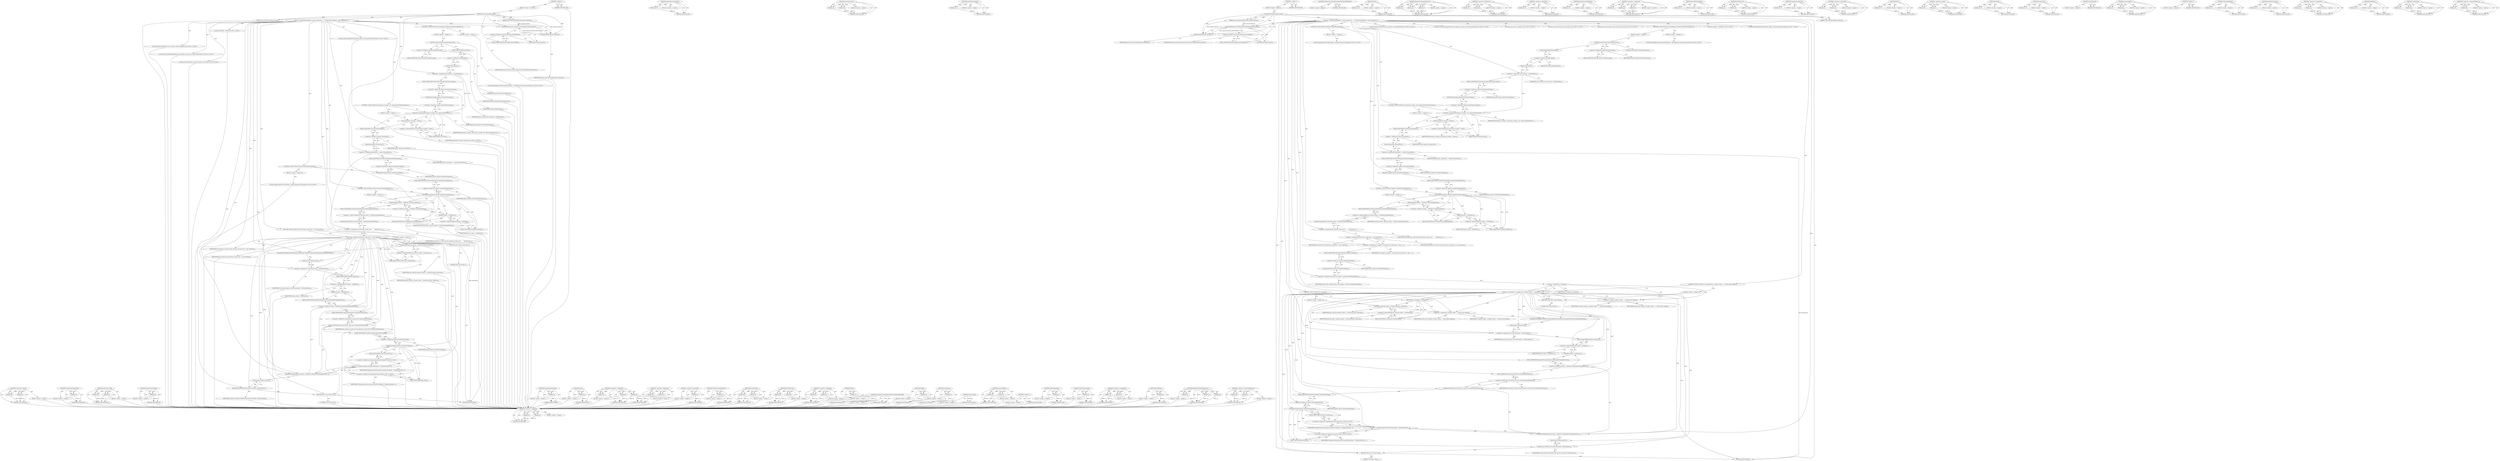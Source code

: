 digraph "&lt;operator&gt;.indirectFieldAccess" {
vulnerable_235 [label=<(METHOD,&lt;operator&gt;.equals)>];
vulnerable_236 [label=<(PARAM,p1)>];
vulnerable_237 [label=<(PARAM,p2)>];
vulnerable_238 [label=<(BLOCK,&lt;empty&gt;,&lt;empty&gt;)>];
vulnerable_239 [label=<(METHOD_RETURN,ANY)>];
vulnerable_219 [label=<(METHOD,ShouldClearTypingStyle)>];
vulnerable_220 [label=<(PARAM,p1)>];
vulnerable_221 [label=<(BLOCK,&lt;empty&gt;,&lt;empty&gt;)>];
vulnerable_222 [label=<(METHOD_RETURN,ANY)>];
vulnerable_175 [label=<(METHOD,SetIsDirectional)>];
vulnerable_176 [label=<(PARAM,p1)>];
vulnerable_177 [label=<(PARAM,p2)>];
vulnerable_178 [label=<(BLOCK,&lt;empty&gt;,&lt;empty&gt;)>];
vulnerable_179 [label=<(METHOD_RETURN,ANY)>];
vulnerable_198 [label=<(METHOD,DoNotClearStrategy)>];
vulnerable_199 [label=<(PARAM,p1)>];
vulnerable_200 [label=<(BLOCK,&lt;empty&gt;,&lt;empty&gt;)>];
vulnerable_201 [label=<(METHOD_RETURN,ANY)>];
vulnerable_6 [label=<(METHOD,&lt;global&gt;)<SUB>1</SUB>>];
vulnerable_7 [label=<(BLOCK,&lt;empty&gt;,&lt;empty&gt;)<SUB>1</SUB>>];
vulnerable_8 [label=<(METHOD,SetSelectionDeprecated)<SUB>1</SUB>>];
vulnerable_9 [label=<(PARAM,const SelectionInDOMTree&amp; passed_selection)<SUB>2</SUB>>];
vulnerable_10 [label=<(PARAM,const SetSelectionData&amp; options)<SUB>3</SUB>>];
vulnerable_11 [label=<(BLOCK,{
  DCHECK(IsAvailable());
  passed_selection.A...,{
  DCHECK(IsAvailable());
  passed_selection.A...)<SUB>3</SUB>>];
vulnerable_12 [label="<(LOCAL,DCHECK : DCHECK)<SUB>4</SUB>>"];
vulnerable_13 [label=<(AssertValidFor,passed_selection.AssertValidFor(GetDocument()))<SUB>5</SUB>>];
vulnerable_14 [label=<(&lt;operator&gt;.fieldAccess,passed_selection.AssertValidFor)<SUB>5</SUB>>];
vulnerable_15 [label=<(IDENTIFIER,passed_selection,passed_selection.AssertValidFor(GetDocument()))<SUB>5</SUB>>];
vulnerable_16 [label=<(FIELD_IDENTIFIER,AssertValidFor,AssertValidFor)<SUB>5</SUB>>];
vulnerable_17 [label=<(GetDocument,GetDocument())<SUB>5</SUB>>];
vulnerable_18 [label="<(LOCAL,SelectionInDOMTree.Builder builder: SelectionInDOMTree.Builder)<SUB>7</SUB>>"];
vulnerable_19 [label=<(builder,builder(passed_selection))<SUB>7</SUB>>];
vulnerable_20 [label=<(IDENTIFIER,passed_selection,builder(passed_selection))<SUB>7</SUB>>];
vulnerable_21 [label=<(CONTROL_STRUCTURE,IF,if (ShouldAlwaysUseDirectionalSelection(frame_)))<SUB>8</SUB>>];
vulnerable_22 [label=<(BLOCK,&lt;empty&gt;,&lt;empty&gt;)<SUB>8</SUB>>];
vulnerable_23 [label="<(LOCAL,ShouldAlwaysUseDirectionalSelection : ShouldAlwaysUseDirectionalSelection)<SUB>8</SUB>>"];
vulnerable_24 [label=<(BLOCK,&lt;empty&gt;,&lt;empty&gt;)<SUB>9</SUB>>];
vulnerable_25 [label=<(SetIsDirectional,builder.SetIsDirectional(true))<SUB>9</SUB>>];
vulnerable_26 [label=<(&lt;operator&gt;.fieldAccess,builder.SetIsDirectional)<SUB>9</SUB>>];
vulnerable_27 [label=<(IDENTIFIER,builder,builder.SetIsDirectional(true))<SUB>9</SUB>>];
vulnerable_28 [label=<(FIELD_IDENTIFIER,SetIsDirectional,SetIsDirectional)<SUB>9</SUB>>];
vulnerable_29 [label=<(LITERAL,true,builder.SetIsDirectional(true))<SUB>9</SUB>>];
vulnerable_30 [label="<(LOCAL,SelectionInDOMTree new_selection: SelectionInDOMTree)<SUB>10</SUB>>"];
vulnerable_31 [label=<(&lt;operator&gt;.assignment,new_selection = builder.Build())<SUB>10</SUB>>];
vulnerable_32 [label=<(IDENTIFIER,new_selection,new_selection = builder.Build())<SUB>10</SUB>>];
vulnerable_33 [label=<(Build,builder.Build())<SUB>10</SUB>>];
vulnerable_34 [label=<(&lt;operator&gt;.fieldAccess,builder.Build)<SUB>10</SUB>>];
vulnerable_35 [label=<(IDENTIFIER,builder,builder.Build())<SUB>10</SUB>>];
vulnerable_36 [label=<(FIELD_IDENTIFIER,Build,Build)<SUB>10</SUB>>];
vulnerable_37 [label=<(CONTROL_STRUCTURE,IF,if (granularity_strategy_ &amp;&amp; !options.DoNotClearStrategy()))<SUB>11</SUB>>];
vulnerable_38 [label=<(&lt;operator&gt;.logicalAnd,granularity_strategy_ &amp;&amp; !options.DoNotClearStr...)<SUB>11</SUB>>];
vulnerable_39 [label=<(IDENTIFIER,granularity_strategy_,granularity_strategy_ &amp;&amp; !options.DoNotClearStr...)<SUB>11</SUB>>];
vulnerable_40 [label=<(&lt;operator&gt;.logicalNot,!options.DoNotClearStrategy())<SUB>11</SUB>>];
vulnerable_41 [label=<(DoNotClearStrategy,options.DoNotClearStrategy())<SUB>11</SUB>>];
vulnerable_42 [label=<(&lt;operator&gt;.fieldAccess,options.DoNotClearStrategy)<SUB>11</SUB>>];
vulnerable_43 [label=<(IDENTIFIER,options,options.DoNotClearStrategy())<SUB>11</SUB>>];
vulnerable_44 [label=<(FIELD_IDENTIFIER,DoNotClearStrategy,DoNotClearStrategy)<SUB>11</SUB>>];
vulnerable_45 [label=<(BLOCK,&lt;empty&gt;,&lt;empty&gt;)<SUB>12</SUB>>];
vulnerable_46 [label=<(Clear,granularity_strategy_-&gt;Clear())<SUB>12</SUB>>];
vulnerable_47 [label=<(&lt;operator&gt;.indirectFieldAccess,granularity_strategy_-&gt;Clear)<SUB>12</SUB>>];
vulnerable_48 [label=<(IDENTIFIER,granularity_strategy_,granularity_strategy_-&gt;Clear())<SUB>12</SUB>>];
vulnerable_49 [label=<(FIELD_IDENTIFIER,Clear,Clear)<SUB>12</SUB>>];
vulnerable_50 [label=<(&lt;operator&gt;.assignment,granularity_ = options.Granularity())<SUB>13</SUB>>];
vulnerable_51 [label=<(IDENTIFIER,granularity_,granularity_ = options.Granularity())<SUB>13</SUB>>];
vulnerable_52 [label=<(Granularity,options.Granularity())<SUB>13</SUB>>];
vulnerable_53 [label=<(&lt;operator&gt;.fieldAccess,options.Granularity)<SUB>13</SUB>>];
vulnerable_54 [label=<(IDENTIFIER,options,options.Granularity())<SUB>13</SUB>>];
vulnerable_55 [label=<(FIELD_IDENTIFIER,Granularity,Granularity)<SUB>13</SUB>>];
vulnerable_56 [label=<(CONTROL_STRUCTURE,IF,if (options.ShouldCloseTyping()))<SUB>15</SUB>>];
vulnerable_57 [label=<(ShouldCloseTyping,options.ShouldCloseTyping())<SUB>15</SUB>>];
vulnerable_58 [label=<(&lt;operator&gt;.fieldAccess,options.ShouldCloseTyping)<SUB>15</SUB>>];
vulnerable_59 [label=<(IDENTIFIER,options,options.ShouldCloseTyping())<SUB>15</SUB>>];
vulnerable_60 [label=<(FIELD_IDENTIFIER,ShouldCloseTyping,ShouldCloseTyping)<SUB>15</SUB>>];
vulnerable_61 [label=<(BLOCK,&lt;empty&gt;,&lt;empty&gt;)<SUB>16</SUB>>];
vulnerable_62 [label="<(LOCAL,TypingCommand.CloseTyping : TypingCommand.CloseTyping)<SUB>16</SUB>>"];
vulnerable_63 [label=<(CONTROL_STRUCTURE,IF,if (options.ShouldClearTypingStyle()))<SUB>18</SUB>>];
vulnerable_64 [label=<(ShouldClearTypingStyle,options.ShouldClearTypingStyle())<SUB>18</SUB>>];
vulnerable_65 [label=<(&lt;operator&gt;.fieldAccess,options.ShouldClearTypingStyle)<SUB>18</SUB>>];
vulnerable_66 [label=<(IDENTIFIER,options,options.ShouldClearTypingStyle())<SUB>18</SUB>>];
vulnerable_67 [label=<(FIELD_IDENTIFIER,ShouldClearTypingStyle,ShouldClearTypingStyle)<SUB>18</SUB>>];
vulnerable_68 [label=<(BLOCK,&lt;empty&gt;,&lt;empty&gt;)<SUB>19</SUB>>];
vulnerable_69 [label=<(ClearTypingStyle,frame_-&gt;GetEditor().ClearTypingStyle())<SUB>19</SUB>>];
vulnerable_70 [label=<(&lt;operator&gt;.fieldAccess,frame_-&gt;GetEditor().ClearTypingStyle)<SUB>19</SUB>>];
vulnerable_71 [label=<(GetEditor,frame_-&gt;GetEditor())<SUB>19</SUB>>];
vulnerable_72 [label=<(&lt;operator&gt;.indirectFieldAccess,frame_-&gt;GetEditor)<SUB>19</SUB>>];
vulnerable_73 [label=<(IDENTIFIER,frame_,frame_-&gt;GetEditor())<SUB>19</SUB>>];
vulnerable_74 [label=<(FIELD_IDENTIFIER,GetEditor,GetEditor)<SUB>19</SUB>>];
vulnerable_75 [label=<(FIELD_IDENTIFIER,ClearTypingStyle,ClearTypingStyle)<SUB>19</SUB>>];
vulnerable_76 [label="<(LOCAL,const SelectionInDOMTree old_selection_in_dom_tree: SelectionInDOMTree)<SUB>21</SUB>>"];
vulnerable_77 [label=<(&lt;operator&gt;.assignment,old_selection_in_dom_tree =
       selection_ed...)<SUB>21</SUB>>];
vulnerable_78 [label=<(IDENTIFIER,old_selection_in_dom_tree,old_selection_in_dom_tree =
       selection_ed...)<SUB>21</SUB>>];
vulnerable_79 [label=<(GetSelectionInDOMTree,selection_editor_-&gt;GetSelectionInDOMTree())<SUB>22</SUB>>];
vulnerable_80 [label=<(&lt;operator&gt;.indirectFieldAccess,selection_editor_-&gt;GetSelectionInDOMTree)<SUB>22</SUB>>];
vulnerable_81 [label=<(IDENTIFIER,selection_editor_,selection_editor_-&gt;GetSelectionInDOMTree())<SUB>22</SUB>>];
vulnerable_82 [label=<(FIELD_IDENTIFIER,GetSelectionInDOMTree,GetSelectionInDOMTree)<SUB>22</SUB>>];
vulnerable_83 [label=<(CONTROL_STRUCTURE,IF,if (old_selection_in_dom_tree == new_selection))<SUB>23</SUB>>];
vulnerable_84 [label=<(&lt;operator&gt;.equals,old_selection_in_dom_tree == new_selection)<SUB>23</SUB>>];
vulnerable_85 [label=<(IDENTIFIER,old_selection_in_dom_tree,old_selection_in_dom_tree == new_selection)<SUB>23</SUB>>];
vulnerable_86 [label=<(IDENTIFIER,new_selection,old_selection_in_dom_tree == new_selection)<SUB>23</SUB>>];
vulnerable_87 [label=<(BLOCK,&lt;empty&gt;,&lt;empty&gt;)<SUB>24</SUB>>];
vulnerable_88 [label=<(RETURN,return false;,return false;)<SUB>24</SUB>>];
vulnerable_89 [label=<(LITERAL,false,return false;)<SUB>24</SUB>>];
vulnerable_90 [label=<(SetSelection,selection_editor_-&gt;SetSelection(new_selection))<SUB>25</SUB>>];
vulnerable_91 [label=<(&lt;operator&gt;.indirectFieldAccess,selection_editor_-&gt;SetSelection)<SUB>25</SUB>>];
vulnerable_92 [label=<(IDENTIFIER,selection_editor_,selection_editor_-&gt;SetSelection(new_selection))<SUB>25</SUB>>];
vulnerable_93 [label=<(FIELD_IDENTIFIER,SetSelection,SetSelection)<SUB>25</SUB>>];
vulnerable_94 [label=<(IDENTIFIER,new_selection,selection_editor_-&gt;SetSelection(new_selection))<SUB>25</SUB>>];
vulnerable_95 [label=<(ScheduleVisualUpdateForPaintInvalidationIfNeeded,ScheduleVisualUpdateForPaintInvalidationIfNeeded())<SUB>26</SUB>>];
vulnerable_96 [label="<(LOCAL,const Document current_document: Document)<SUB>28</SUB>>"];
vulnerable_97 [label=<(&lt;operator&gt;.assignment,&amp; current_document = GetDocument())<SUB>28</SUB>>];
vulnerable_98 [label=<(IDENTIFIER,current_document,&amp; current_document = GetDocument())<SUB>28</SUB>>];
vulnerable_99 [label=<(GetDocument,GetDocument())<SUB>28</SUB>>];
vulnerable_100 [label=<(RespondToChangedSelection,frame_-&gt;GetEditor().RespondToChangedSelection(
...)<SUB>29</SUB>>];
vulnerable_101 [label=<(&lt;operator&gt;.fieldAccess,frame_-&gt;GetEditor().RespondToChangedSelection)<SUB>29</SUB>>];
vulnerable_102 [label=<(GetEditor,frame_-&gt;GetEditor())<SUB>29</SUB>>];
vulnerable_103 [label=<(&lt;operator&gt;.indirectFieldAccess,frame_-&gt;GetEditor)<SUB>29</SUB>>];
vulnerable_104 [label=<(IDENTIFIER,frame_,frame_-&gt;GetEditor())<SUB>29</SUB>>];
vulnerable_105 [label=<(FIELD_IDENTIFIER,GetEditor,GetEditor)<SUB>29</SUB>>];
vulnerable_106 [label=<(FIELD_IDENTIFIER,RespondToChangedSelection,RespondToChangedSelection)<SUB>29</SUB>>];
vulnerable_107 [label=<(ComputeStartPosition,old_selection_in_dom_tree.ComputeStartPosition())<SUB>30</SUB>>];
vulnerable_108 [label=<(&lt;operator&gt;.fieldAccess,old_selection_in_dom_tree.ComputeStartPosition)<SUB>30</SUB>>];
vulnerable_109 [label=<(IDENTIFIER,old_selection_in_dom_tree,old_selection_in_dom_tree.ComputeStartPosition())<SUB>30</SUB>>];
vulnerable_110 [label=<(FIELD_IDENTIFIER,ComputeStartPosition,ComputeStartPosition)<SUB>30</SUB>>];
vulnerable_111 [label=<(&lt;operator&gt;.conditional,options.ShouldCloseTyping() ? TypingContinuatio...)<SUB>31</SUB>>];
vulnerable_112 [label=<(ShouldCloseTyping,options.ShouldCloseTyping())<SUB>31</SUB>>];
vulnerable_113 [label=<(&lt;operator&gt;.fieldAccess,options.ShouldCloseTyping)<SUB>31</SUB>>];
vulnerable_114 [label=<(IDENTIFIER,options,options.ShouldCloseTyping())<SUB>31</SUB>>];
vulnerable_115 [label=<(FIELD_IDENTIFIER,ShouldCloseTyping,ShouldCloseTyping)<SUB>31</SUB>>];
vulnerable_116 [label="<(&lt;operator&gt;.fieldAccess,TypingContinuation::kEnd)<SUB>31</SUB>>"];
vulnerable_117 [label=<(IDENTIFIER,TypingContinuation,options.ShouldCloseTyping() ? TypingContinuatio...)<SUB>31</SUB>>];
vulnerable_118 [label=<(FIELD_IDENTIFIER,kEnd,kEnd)<SUB>31</SUB>>];
vulnerable_119 [label="<(&lt;operator&gt;.fieldAccess,TypingContinuation::kContinue)<SUB>32</SUB>>"];
vulnerable_120 [label=<(IDENTIFIER,TypingContinuation,options.ShouldCloseTyping() ? TypingContinuatio...)<SUB>32</SUB>>];
vulnerable_121 [label=<(FIELD_IDENTIFIER,kContinue,kContinue)<SUB>32</SUB>>];
vulnerable_122 [label=<(DCHECK_EQ,DCHECK_EQ(current_document, GetDocument()))<SUB>33</SUB>>];
vulnerable_123 [label=<(IDENTIFIER,current_document,DCHECK_EQ(current_document, GetDocument()))<SUB>33</SUB>>];
vulnerable_124 [label=<(GetDocument,GetDocument())<SUB>33</SUB>>];
vulnerable_125 [label=<(RETURN,return true;,return true;)<SUB>34</SUB>>];
vulnerable_126 [label=<(LITERAL,true,return true;)<SUB>34</SUB>>];
vulnerable_127 [label=<(METHOD_RETURN,bool)<SUB>1</SUB>>];
vulnerable_129 [label=<(METHOD_RETURN,ANY)<SUB>1</SUB>>];
vulnerable_254 [label=<(METHOD,ComputeStartPosition)>];
vulnerable_255 [label=<(PARAM,p1)>];
vulnerable_256 [label=<(BLOCK,&lt;empty&gt;,&lt;empty&gt;)>];
vulnerable_257 [label=<(METHOD_RETURN,ANY)>];
vulnerable_202 [label=<(METHOD,Clear)>];
vulnerable_203 [label=<(PARAM,p1)>];
vulnerable_204 [label=<(BLOCK,&lt;empty&gt;,&lt;empty&gt;)>];
vulnerable_205 [label=<(METHOD_RETURN,ANY)>];
vulnerable_258 [label=<(METHOD,&lt;operator&gt;.conditional)>];
vulnerable_259 [label=<(PARAM,p1)>];
vulnerable_260 [label=<(PARAM,p2)>];
vulnerable_261 [label=<(PARAM,p3)>];
vulnerable_262 [label=<(BLOCK,&lt;empty&gt;,&lt;empty&gt;)>];
vulnerable_263 [label=<(METHOD_RETURN,ANY)>];
vulnerable_163 [label=<(METHOD,&lt;operator&gt;.fieldAccess)>];
vulnerable_164 [label=<(PARAM,p1)>];
vulnerable_165 [label=<(PARAM,p2)>];
vulnerable_166 [label=<(BLOCK,&lt;empty&gt;,&lt;empty&gt;)>];
vulnerable_167 [label=<(METHOD_RETURN,ANY)>];
vulnerable_194 [label=<(METHOD,&lt;operator&gt;.logicalNot)>];
vulnerable_195 [label=<(PARAM,p1)>];
vulnerable_196 [label=<(BLOCK,&lt;empty&gt;,&lt;empty&gt;)>];
vulnerable_197 [label=<(METHOD_RETURN,ANY)>];
vulnerable_231 [label=<(METHOD,GetSelectionInDOMTree)>];
vulnerable_232 [label=<(PARAM,p1)>];
vulnerable_233 [label=<(BLOCK,&lt;empty&gt;,&lt;empty&gt;)>];
vulnerable_234 [label=<(METHOD_RETURN,ANY)>];
vulnerable_240 [label=<(METHOD,SetSelection)>];
vulnerable_241 [label=<(PARAM,p1)>];
vulnerable_242 [label=<(PARAM,p2)>];
vulnerable_243 [label=<(BLOCK,&lt;empty&gt;,&lt;empty&gt;)>];
vulnerable_244 [label=<(METHOD_RETURN,ANY)>];
vulnerable_264 [label=<(METHOD,DCHECK_EQ)>];
vulnerable_265 [label=<(PARAM,p1)>];
vulnerable_266 [label=<(PARAM,p2)>];
vulnerable_267 [label=<(BLOCK,&lt;empty&gt;,&lt;empty&gt;)>];
vulnerable_268 [label=<(METHOD_RETURN,ANY)>];
vulnerable_189 [label=<(METHOD,&lt;operator&gt;.logicalAnd)>];
vulnerable_190 [label=<(PARAM,p1)>];
vulnerable_191 [label=<(PARAM,p2)>];
vulnerable_192 [label=<(BLOCK,&lt;empty&gt;,&lt;empty&gt;)>];
vulnerable_193 [label=<(METHOD_RETURN,ANY)>];
vulnerable_185 [label=<(METHOD,Build)>];
vulnerable_186 [label=<(PARAM,p1)>];
vulnerable_187 [label=<(BLOCK,&lt;empty&gt;,&lt;empty&gt;)>];
vulnerable_188 [label=<(METHOD_RETURN,ANY)>];
vulnerable_245 [label=<(METHOD,ScheduleVisualUpdateForPaintInvalidationIfNeeded)>];
vulnerable_246 [label=<(BLOCK,&lt;empty&gt;,&lt;empty&gt;)>];
vulnerable_247 [label=<(METHOD_RETURN,ANY)>];
vulnerable_171 [label=<(METHOD,builder)>];
vulnerable_172 [label=<(PARAM,p1)>];
vulnerable_173 [label=<(BLOCK,&lt;empty&gt;,&lt;empty&gt;)>];
vulnerable_174 [label=<(METHOD_RETURN,ANY)>];
vulnerable_211 [label=<(METHOD,Granularity)>];
vulnerable_212 [label=<(PARAM,p1)>];
vulnerable_213 [label=<(BLOCK,&lt;empty&gt;,&lt;empty&gt;)>];
vulnerable_214 [label=<(METHOD_RETURN,ANY)>];
vulnerable_168 [label=<(METHOD,GetDocument)>];
vulnerable_169 [label=<(BLOCK,&lt;empty&gt;,&lt;empty&gt;)>];
vulnerable_170 [label=<(METHOD_RETURN,ANY)>];
vulnerable_158 [label=<(METHOD,AssertValidFor)>];
vulnerable_159 [label=<(PARAM,p1)>];
vulnerable_160 [label=<(PARAM,p2)>];
vulnerable_161 [label=<(BLOCK,&lt;empty&gt;,&lt;empty&gt;)>];
vulnerable_162 [label=<(METHOD_RETURN,ANY)>];
vulnerable_152 [label=<(METHOD,&lt;global&gt;)<SUB>1</SUB>>];
vulnerable_153 [label=<(BLOCK,&lt;empty&gt;,&lt;empty&gt;)>];
vulnerable_154 [label=<(METHOD_RETURN,ANY)>];
vulnerable_223 [label=<(METHOD,ClearTypingStyle)>];
vulnerable_224 [label=<(PARAM,p1)>];
vulnerable_225 [label=<(BLOCK,&lt;empty&gt;,&lt;empty&gt;)>];
vulnerable_226 [label=<(METHOD_RETURN,ANY)>];
vulnerable_215 [label=<(METHOD,ShouldCloseTyping)>];
vulnerable_216 [label=<(PARAM,p1)>];
vulnerable_217 [label=<(BLOCK,&lt;empty&gt;,&lt;empty&gt;)>];
vulnerable_218 [label=<(METHOD_RETURN,ANY)>];
vulnerable_180 [label=<(METHOD,&lt;operator&gt;.assignment)>];
vulnerable_181 [label=<(PARAM,p1)>];
vulnerable_182 [label=<(PARAM,p2)>];
vulnerable_183 [label=<(BLOCK,&lt;empty&gt;,&lt;empty&gt;)>];
vulnerable_184 [label=<(METHOD_RETURN,ANY)>];
vulnerable_227 [label=<(METHOD,GetEditor)>];
vulnerable_228 [label=<(PARAM,p1)>];
vulnerable_229 [label=<(BLOCK,&lt;empty&gt;,&lt;empty&gt;)>];
vulnerable_230 [label=<(METHOD_RETURN,ANY)>];
vulnerable_248 [label=<(METHOD,RespondToChangedSelection)>];
vulnerable_249 [label=<(PARAM,p1)>];
vulnerable_250 [label=<(PARAM,p2)>];
vulnerable_251 [label=<(PARAM,p3)>];
vulnerable_252 [label=<(BLOCK,&lt;empty&gt;,&lt;empty&gt;)>];
vulnerable_253 [label=<(METHOD_RETURN,ANY)>];
vulnerable_206 [label=<(METHOD,&lt;operator&gt;.indirectFieldAccess)>];
vulnerable_207 [label=<(PARAM,p1)>];
vulnerable_208 [label=<(PARAM,p2)>];
vulnerable_209 [label=<(BLOCK,&lt;empty&gt;,&lt;empty&gt;)>];
vulnerable_210 [label=<(METHOD_RETURN,ANY)>];
fixed_257 [label=<(METHOD,&lt;operator&gt;.notEquals)>];
fixed_258 [label=<(PARAM,p1)>];
fixed_259 [label=<(PARAM,p2)>];
fixed_260 [label=<(BLOCK,&lt;empty&gt;,&lt;empty&gt;)>];
fixed_261 [label=<(METHOD_RETURN,ANY)>];
fixed_241 [label=<(METHOD,ShouldClearTypingStyle)>];
fixed_242 [label=<(PARAM,p1)>];
fixed_243 [label=<(BLOCK,&lt;empty&gt;,&lt;empty&gt;)>];
fixed_244 [label=<(METHOD_RETURN,ANY)>];
fixed_197 [label=<(METHOD,SetIsDirectional)>];
fixed_198 [label=<(PARAM,p1)>];
fixed_199 [label=<(PARAM,p2)>];
fixed_200 [label=<(BLOCK,&lt;empty&gt;,&lt;empty&gt;)>];
fixed_201 [label=<(METHOD_RETURN,ANY)>];
fixed_220 [label=<(METHOD,DoNotClearStrategy)>];
fixed_221 [label=<(PARAM,p1)>];
fixed_222 [label=<(BLOCK,&lt;empty&gt;,&lt;empty&gt;)>];
fixed_223 [label=<(METHOD_RETURN,ANY)>];
fixed_6 [label=<(METHOD,&lt;global&gt;)<SUB>1</SUB>>];
fixed_7 [label=<(BLOCK,&lt;empty&gt;,&lt;empty&gt;)<SUB>1</SUB>>];
fixed_8 [label=<(METHOD,SetSelectionDeprecated)<SUB>1</SUB>>];
fixed_9 [label=<(PARAM,const SelectionInDOMTree&amp; passed_selection)<SUB>2</SUB>>];
fixed_10 [label=<(PARAM,const SetSelectionData&amp; options)<SUB>3</SUB>>];
fixed_11 [label=<(BLOCK,{
  DCHECK(IsAvailable());
  passed_selection.A...,{
  DCHECK(IsAvailable());
  passed_selection.A...)<SUB>3</SUB>>];
fixed_12 [label="<(LOCAL,DCHECK : DCHECK)<SUB>4</SUB>>"];
fixed_13 [label=<(AssertValidFor,passed_selection.AssertValidFor(GetDocument()))<SUB>5</SUB>>];
fixed_14 [label=<(&lt;operator&gt;.fieldAccess,passed_selection.AssertValidFor)<SUB>5</SUB>>];
fixed_15 [label=<(IDENTIFIER,passed_selection,passed_selection.AssertValidFor(GetDocument()))<SUB>5</SUB>>];
fixed_16 [label=<(FIELD_IDENTIFIER,AssertValidFor,AssertValidFor)<SUB>5</SUB>>];
fixed_17 [label=<(GetDocument,GetDocument())<SUB>5</SUB>>];
fixed_18 [label="<(LOCAL,SelectionInDOMTree.Builder builder: SelectionInDOMTree.Builder)<SUB>7</SUB>>"];
fixed_19 [label=<(builder,builder(passed_selection))<SUB>7</SUB>>];
fixed_20 [label=<(IDENTIFIER,passed_selection,builder(passed_selection))<SUB>7</SUB>>];
fixed_21 [label=<(CONTROL_STRUCTURE,IF,if (ShouldAlwaysUseDirectionalSelection(frame_)))<SUB>8</SUB>>];
fixed_22 [label=<(BLOCK,&lt;empty&gt;,&lt;empty&gt;)<SUB>8</SUB>>];
fixed_23 [label="<(LOCAL,ShouldAlwaysUseDirectionalSelection : ShouldAlwaysUseDirectionalSelection)<SUB>8</SUB>>"];
fixed_24 [label=<(BLOCK,&lt;empty&gt;,&lt;empty&gt;)<SUB>9</SUB>>];
fixed_25 [label=<(SetIsDirectional,builder.SetIsDirectional(true))<SUB>9</SUB>>];
fixed_26 [label=<(&lt;operator&gt;.fieldAccess,builder.SetIsDirectional)<SUB>9</SUB>>];
fixed_27 [label=<(IDENTIFIER,builder,builder.SetIsDirectional(true))<SUB>9</SUB>>];
fixed_28 [label=<(FIELD_IDENTIFIER,SetIsDirectional,SetIsDirectional)<SUB>9</SUB>>];
fixed_29 [label=<(LITERAL,true,builder.SetIsDirectional(true))<SUB>9</SUB>>];
fixed_30 [label="<(LOCAL,SelectionInDOMTree new_selection: SelectionInDOMTree)<SUB>10</SUB>>"];
fixed_31 [label=<(&lt;operator&gt;.assignment,new_selection = builder.Build())<SUB>10</SUB>>];
fixed_32 [label=<(IDENTIFIER,new_selection,new_selection = builder.Build())<SUB>10</SUB>>];
fixed_33 [label=<(Build,builder.Build())<SUB>10</SUB>>];
fixed_34 [label=<(&lt;operator&gt;.fieldAccess,builder.Build)<SUB>10</SUB>>];
fixed_35 [label=<(IDENTIFIER,builder,builder.Build())<SUB>10</SUB>>];
fixed_36 [label=<(FIELD_IDENTIFIER,Build,Build)<SUB>10</SUB>>];
fixed_37 [label=<(CONTROL_STRUCTURE,IF,if (granularity_strategy_ &amp;&amp; !options.DoNotClearStrategy()))<SUB>11</SUB>>];
fixed_38 [label=<(&lt;operator&gt;.logicalAnd,granularity_strategy_ &amp;&amp; !options.DoNotClearStr...)<SUB>11</SUB>>];
fixed_39 [label=<(IDENTIFIER,granularity_strategy_,granularity_strategy_ &amp;&amp; !options.DoNotClearStr...)<SUB>11</SUB>>];
fixed_40 [label=<(&lt;operator&gt;.logicalNot,!options.DoNotClearStrategy())<SUB>11</SUB>>];
fixed_41 [label=<(DoNotClearStrategy,options.DoNotClearStrategy())<SUB>11</SUB>>];
fixed_42 [label=<(&lt;operator&gt;.fieldAccess,options.DoNotClearStrategy)<SUB>11</SUB>>];
fixed_43 [label=<(IDENTIFIER,options,options.DoNotClearStrategy())<SUB>11</SUB>>];
fixed_44 [label=<(FIELD_IDENTIFIER,DoNotClearStrategy,DoNotClearStrategy)<SUB>11</SUB>>];
fixed_45 [label=<(BLOCK,&lt;empty&gt;,&lt;empty&gt;)<SUB>12</SUB>>];
fixed_46 [label=<(Clear,granularity_strategy_-&gt;Clear())<SUB>12</SUB>>];
fixed_47 [label=<(&lt;operator&gt;.indirectFieldAccess,granularity_strategy_-&gt;Clear)<SUB>12</SUB>>];
fixed_48 [label=<(IDENTIFIER,granularity_strategy_,granularity_strategy_-&gt;Clear())<SUB>12</SUB>>];
fixed_49 [label=<(FIELD_IDENTIFIER,Clear,Clear)<SUB>12</SUB>>];
fixed_50 [label=<(&lt;operator&gt;.assignment,granularity_ = options.Granularity())<SUB>13</SUB>>];
fixed_51 [label=<(IDENTIFIER,granularity_,granularity_ = options.Granularity())<SUB>13</SUB>>];
fixed_52 [label=<(Granularity,options.Granularity())<SUB>13</SUB>>];
fixed_53 [label=<(&lt;operator&gt;.fieldAccess,options.Granularity)<SUB>13</SUB>>];
fixed_54 [label=<(IDENTIFIER,options,options.Granularity())<SUB>13</SUB>>];
fixed_55 [label=<(FIELD_IDENTIFIER,Granularity,Granularity)<SUB>13</SUB>>];
fixed_56 [label=<(CONTROL_STRUCTURE,IF,if (options.ShouldCloseTyping()))<SUB>15</SUB>>];
fixed_57 [label=<(ShouldCloseTyping,options.ShouldCloseTyping())<SUB>15</SUB>>];
fixed_58 [label=<(&lt;operator&gt;.fieldAccess,options.ShouldCloseTyping)<SUB>15</SUB>>];
fixed_59 [label=<(IDENTIFIER,options,options.ShouldCloseTyping())<SUB>15</SUB>>];
fixed_60 [label=<(FIELD_IDENTIFIER,ShouldCloseTyping,ShouldCloseTyping)<SUB>15</SUB>>];
fixed_61 [label=<(BLOCK,&lt;empty&gt;,&lt;empty&gt;)<SUB>16</SUB>>];
fixed_62 [label="<(LOCAL,TypingCommand.CloseTyping : TypingCommand.CloseTyping)<SUB>16</SUB>>"];
fixed_63 [label=<(CONTROL_STRUCTURE,IF,if (options.ShouldClearTypingStyle()))<SUB>18</SUB>>];
fixed_64 [label=<(ShouldClearTypingStyle,options.ShouldClearTypingStyle())<SUB>18</SUB>>];
fixed_65 [label=<(&lt;operator&gt;.fieldAccess,options.ShouldClearTypingStyle)<SUB>18</SUB>>];
fixed_66 [label=<(IDENTIFIER,options,options.ShouldClearTypingStyle())<SUB>18</SUB>>];
fixed_67 [label=<(FIELD_IDENTIFIER,ShouldClearTypingStyle,ShouldClearTypingStyle)<SUB>18</SUB>>];
fixed_68 [label=<(BLOCK,&lt;empty&gt;,&lt;empty&gt;)<SUB>19</SUB>>];
fixed_69 [label=<(ClearTypingStyle,frame_-&gt;GetEditor().ClearTypingStyle())<SUB>19</SUB>>];
fixed_70 [label=<(&lt;operator&gt;.fieldAccess,frame_-&gt;GetEditor().ClearTypingStyle)<SUB>19</SUB>>];
fixed_71 [label=<(GetEditor,frame_-&gt;GetEditor())<SUB>19</SUB>>];
fixed_72 [label=<(&lt;operator&gt;.indirectFieldAccess,frame_-&gt;GetEditor)<SUB>19</SUB>>];
fixed_73 [label=<(IDENTIFIER,frame_,frame_-&gt;GetEditor())<SUB>19</SUB>>];
fixed_74 [label=<(FIELD_IDENTIFIER,GetEditor,GetEditor)<SUB>19</SUB>>];
fixed_75 [label=<(FIELD_IDENTIFIER,ClearTypingStyle,ClearTypingStyle)<SUB>19</SUB>>];
fixed_76 [label="<(LOCAL,const SelectionInDOMTree old_selection_in_dom_tree: SelectionInDOMTree)<SUB>21</SUB>>"];
fixed_77 [label=<(&lt;operator&gt;.assignment,old_selection_in_dom_tree =
       selection_ed...)<SUB>21</SUB>>];
fixed_78 [label=<(IDENTIFIER,old_selection_in_dom_tree,old_selection_in_dom_tree =
       selection_ed...)<SUB>21</SUB>>];
fixed_79 [label=<(GetSelectionInDOMTree,selection_editor_-&gt;GetSelectionInDOMTree())<SUB>22</SUB>>];
fixed_80 [label=<(&lt;operator&gt;.indirectFieldAccess,selection_editor_-&gt;GetSelectionInDOMTree)<SUB>22</SUB>>];
fixed_81 [label=<(IDENTIFIER,selection_editor_,selection_editor_-&gt;GetSelectionInDOMTree())<SUB>22</SUB>>];
fixed_82 [label=<(FIELD_IDENTIFIER,GetSelectionInDOMTree,GetSelectionInDOMTree)<SUB>22</SUB>>];
fixed_83 [label="<(LOCAL,const bool is_changed: bool)<SUB>23</SUB>>"];
fixed_84 [label=<(&lt;operator&gt;.assignment,is_changed = old_selection_in_dom_tree != new_s...)<SUB>23</SUB>>];
fixed_85 [label=<(IDENTIFIER,is_changed,is_changed = old_selection_in_dom_tree != new_s...)<SUB>23</SUB>>];
fixed_86 [label=<(&lt;operator&gt;.notEquals,old_selection_in_dom_tree != new_selection)<SUB>23</SUB>>];
fixed_87 [label=<(IDENTIFIER,old_selection_in_dom_tree,old_selection_in_dom_tree != new_selection)<SUB>23</SUB>>];
fixed_88 [label=<(IDENTIFIER,new_selection,old_selection_in_dom_tree != new_selection)<SUB>23</SUB>>];
fixed_89 [label="<(LOCAL,const bool should_show_handle: bool)<SUB>24</SUB>>"];
fixed_90 [label=<(&lt;operator&gt;.assignment,should_show_handle = options.ShouldShowHandle())<SUB>24</SUB>>];
fixed_91 [label=<(IDENTIFIER,should_show_handle,should_show_handle = options.ShouldShowHandle())<SUB>24</SUB>>];
fixed_92 [label=<(ShouldShowHandle,options.ShouldShowHandle())<SUB>24</SUB>>];
fixed_93 [label=<(&lt;operator&gt;.fieldAccess,options.ShouldShowHandle)<SUB>24</SUB>>];
fixed_94 [label=<(IDENTIFIER,options,options.ShouldShowHandle())<SUB>24</SUB>>];
fixed_95 [label=<(FIELD_IDENTIFIER,ShouldShowHandle,ShouldShowHandle)<SUB>24</SUB>>];
fixed_96 [label=<(CONTROL_STRUCTURE,IF,if (!is_changed &amp;&amp; is_handle_visible_ == should_show_handle))<SUB>25</SUB>>];
fixed_97 [label=<(&lt;operator&gt;.logicalAnd,!is_changed &amp;&amp; is_handle_visible_ == should_sho...)<SUB>25</SUB>>];
fixed_98 [label=<(&lt;operator&gt;.logicalNot,!is_changed)<SUB>25</SUB>>];
fixed_99 [label=<(IDENTIFIER,is_changed,!is_changed)<SUB>25</SUB>>];
fixed_100 [label=<(&lt;operator&gt;.equals,is_handle_visible_ == should_show_handle)<SUB>25</SUB>>];
fixed_101 [label=<(IDENTIFIER,is_handle_visible_,is_handle_visible_ == should_show_handle)<SUB>25</SUB>>];
fixed_102 [label=<(IDENTIFIER,should_show_handle,is_handle_visible_ == should_show_handle)<SUB>25</SUB>>];
fixed_103 [label=<(BLOCK,&lt;empty&gt;,&lt;empty&gt;)<SUB>26</SUB>>];
fixed_104 [label=<(RETURN,return false;,return false;)<SUB>26</SUB>>];
fixed_105 [label=<(LITERAL,false,return false;)<SUB>26</SUB>>];
fixed_106 [label=<(CONTROL_STRUCTURE,IF,if (is_changed))<SUB>27</SUB>>];
fixed_107 [label=<(IDENTIFIER,is_changed,if (is_changed))<SUB>27</SUB>>];
fixed_108 [label=<(BLOCK,&lt;empty&gt;,&lt;empty&gt;)<SUB>28</SUB>>];
fixed_109 [label=<(SetSelection,selection_editor_-&gt;SetSelection(new_selection))<SUB>28</SUB>>];
fixed_110 [label=<(&lt;operator&gt;.indirectFieldAccess,selection_editor_-&gt;SetSelection)<SUB>28</SUB>>];
fixed_111 [label=<(IDENTIFIER,selection_editor_,selection_editor_-&gt;SetSelection(new_selection))<SUB>28</SUB>>];
fixed_112 [label=<(FIELD_IDENTIFIER,SetSelection,SetSelection)<SUB>28</SUB>>];
fixed_113 [label=<(IDENTIFIER,new_selection,selection_editor_-&gt;SetSelection(new_selection))<SUB>28</SUB>>];
fixed_114 [label=<(&lt;operator&gt;.assignment,is_handle_visible_ = should_show_handle)<SUB>29</SUB>>];
fixed_115 [label=<(IDENTIFIER,is_handle_visible_,is_handle_visible_ = should_show_handle)<SUB>29</SUB>>];
fixed_116 [label=<(IDENTIFIER,should_show_handle,is_handle_visible_ = should_show_handle)<SUB>29</SUB>>];
fixed_117 [label=<(ScheduleVisualUpdateForPaintInvalidationIfNeeded,ScheduleVisualUpdateForPaintInvalidationIfNeeded())<SUB>30</SUB>>];
fixed_118 [label="<(LOCAL,const Document current_document: Document)<SUB>32</SUB>>"];
fixed_119 [label=<(&lt;operator&gt;.assignment,&amp; current_document = GetDocument())<SUB>32</SUB>>];
fixed_120 [label=<(IDENTIFIER,current_document,&amp; current_document = GetDocument())<SUB>32</SUB>>];
fixed_121 [label=<(GetDocument,GetDocument())<SUB>32</SUB>>];
fixed_122 [label=<(RespondToChangedSelection,frame_-&gt;GetEditor().RespondToChangedSelection(
...)<SUB>33</SUB>>];
fixed_123 [label=<(&lt;operator&gt;.fieldAccess,frame_-&gt;GetEditor().RespondToChangedSelection)<SUB>33</SUB>>];
fixed_124 [label=<(GetEditor,frame_-&gt;GetEditor())<SUB>33</SUB>>];
fixed_125 [label=<(&lt;operator&gt;.indirectFieldAccess,frame_-&gt;GetEditor)<SUB>33</SUB>>];
fixed_126 [label=<(IDENTIFIER,frame_,frame_-&gt;GetEditor())<SUB>33</SUB>>];
fixed_127 [label=<(FIELD_IDENTIFIER,GetEditor,GetEditor)<SUB>33</SUB>>];
fixed_128 [label=<(FIELD_IDENTIFIER,RespondToChangedSelection,RespondToChangedSelection)<SUB>33</SUB>>];
fixed_129 [label=<(ComputeStartPosition,old_selection_in_dom_tree.ComputeStartPosition())<SUB>34</SUB>>];
fixed_130 [label=<(&lt;operator&gt;.fieldAccess,old_selection_in_dom_tree.ComputeStartPosition)<SUB>34</SUB>>];
fixed_131 [label=<(IDENTIFIER,old_selection_in_dom_tree,old_selection_in_dom_tree.ComputeStartPosition())<SUB>34</SUB>>];
fixed_132 [label=<(FIELD_IDENTIFIER,ComputeStartPosition,ComputeStartPosition)<SUB>34</SUB>>];
fixed_133 [label=<(&lt;operator&gt;.conditional,options.ShouldCloseTyping() ? TypingContinuatio...)<SUB>35</SUB>>];
fixed_134 [label=<(ShouldCloseTyping,options.ShouldCloseTyping())<SUB>35</SUB>>];
fixed_135 [label=<(&lt;operator&gt;.fieldAccess,options.ShouldCloseTyping)<SUB>35</SUB>>];
fixed_136 [label=<(IDENTIFIER,options,options.ShouldCloseTyping())<SUB>35</SUB>>];
fixed_137 [label=<(FIELD_IDENTIFIER,ShouldCloseTyping,ShouldCloseTyping)<SUB>35</SUB>>];
fixed_138 [label="<(&lt;operator&gt;.fieldAccess,TypingContinuation::kEnd)<SUB>35</SUB>>"];
fixed_139 [label=<(IDENTIFIER,TypingContinuation,options.ShouldCloseTyping() ? TypingContinuatio...)<SUB>35</SUB>>];
fixed_140 [label=<(FIELD_IDENTIFIER,kEnd,kEnd)<SUB>35</SUB>>];
fixed_141 [label="<(&lt;operator&gt;.fieldAccess,TypingContinuation::kContinue)<SUB>36</SUB>>"];
fixed_142 [label=<(IDENTIFIER,TypingContinuation,options.ShouldCloseTyping() ? TypingContinuatio...)<SUB>36</SUB>>];
fixed_143 [label=<(FIELD_IDENTIFIER,kContinue,kContinue)<SUB>36</SUB>>];
fixed_144 [label=<(DCHECK_EQ,DCHECK_EQ(current_document, GetDocument()))<SUB>37</SUB>>];
fixed_145 [label=<(IDENTIFIER,current_document,DCHECK_EQ(current_document, GetDocument()))<SUB>37</SUB>>];
fixed_146 [label=<(GetDocument,GetDocument())<SUB>37</SUB>>];
fixed_147 [label=<(RETURN,return true;,return true;)<SUB>38</SUB>>];
fixed_148 [label=<(LITERAL,true,return true;)<SUB>38</SUB>>];
fixed_149 [label=<(METHOD_RETURN,bool)<SUB>1</SUB>>];
fixed_151 [label=<(METHOD_RETURN,ANY)<SUB>1</SUB>>];
fixed_276 [label=<(METHOD,ScheduleVisualUpdateForPaintInvalidationIfNeeded)>];
fixed_277 [label=<(BLOCK,&lt;empty&gt;,&lt;empty&gt;)>];
fixed_278 [label=<(METHOD_RETURN,ANY)>];
fixed_224 [label=<(METHOD,Clear)>];
fixed_225 [label=<(PARAM,p1)>];
fixed_226 [label=<(BLOCK,&lt;empty&gt;,&lt;empty&gt;)>];
fixed_227 [label=<(METHOD_RETURN,ANY)>];
fixed_279 [label=<(METHOD,RespondToChangedSelection)>];
fixed_280 [label=<(PARAM,p1)>];
fixed_281 [label=<(PARAM,p2)>];
fixed_282 [label=<(PARAM,p3)>];
fixed_283 [label=<(BLOCK,&lt;empty&gt;,&lt;empty&gt;)>];
fixed_284 [label=<(METHOD_RETURN,ANY)>];
fixed_185 [label=<(METHOD,&lt;operator&gt;.fieldAccess)>];
fixed_186 [label=<(PARAM,p1)>];
fixed_187 [label=<(PARAM,p2)>];
fixed_188 [label=<(BLOCK,&lt;empty&gt;,&lt;empty&gt;)>];
fixed_189 [label=<(METHOD_RETURN,ANY)>];
fixed_216 [label=<(METHOD,&lt;operator&gt;.logicalNot)>];
fixed_217 [label=<(PARAM,p1)>];
fixed_218 [label=<(BLOCK,&lt;empty&gt;,&lt;empty&gt;)>];
fixed_219 [label=<(METHOD_RETURN,ANY)>];
fixed_253 [label=<(METHOD,GetSelectionInDOMTree)>];
fixed_254 [label=<(PARAM,p1)>];
fixed_255 [label=<(BLOCK,&lt;empty&gt;,&lt;empty&gt;)>];
fixed_256 [label=<(METHOD_RETURN,ANY)>];
fixed_289 [label=<(METHOD,&lt;operator&gt;.conditional)>];
fixed_290 [label=<(PARAM,p1)>];
fixed_291 [label=<(PARAM,p2)>];
fixed_292 [label=<(PARAM,p3)>];
fixed_293 [label=<(BLOCK,&lt;empty&gt;,&lt;empty&gt;)>];
fixed_294 [label=<(METHOD_RETURN,ANY)>];
fixed_262 [label=<(METHOD,ShouldShowHandle)>];
fixed_263 [label=<(PARAM,p1)>];
fixed_264 [label=<(BLOCK,&lt;empty&gt;,&lt;empty&gt;)>];
fixed_265 [label=<(METHOD_RETURN,ANY)>];
fixed_295 [label=<(METHOD,DCHECK_EQ)>];
fixed_296 [label=<(PARAM,p1)>];
fixed_297 [label=<(PARAM,p2)>];
fixed_298 [label=<(BLOCK,&lt;empty&gt;,&lt;empty&gt;)>];
fixed_299 [label=<(METHOD_RETURN,ANY)>];
fixed_285 [label=<(METHOD,ComputeStartPosition)>];
fixed_286 [label=<(PARAM,p1)>];
fixed_287 [label=<(BLOCK,&lt;empty&gt;,&lt;empty&gt;)>];
fixed_288 [label=<(METHOD_RETURN,ANY)>];
fixed_211 [label=<(METHOD,&lt;operator&gt;.logicalAnd)>];
fixed_212 [label=<(PARAM,p1)>];
fixed_213 [label=<(PARAM,p2)>];
fixed_214 [label=<(BLOCK,&lt;empty&gt;,&lt;empty&gt;)>];
fixed_215 [label=<(METHOD_RETURN,ANY)>];
fixed_207 [label=<(METHOD,Build)>];
fixed_208 [label=<(PARAM,p1)>];
fixed_209 [label=<(BLOCK,&lt;empty&gt;,&lt;empty&gt;)>];
fixed_210 [label=<(METHOD_RETURN,ANY)>];
fixed_266 [label=<(METHOD,&lt;operator&gt;.equals)>];
fixed_267 [label=<(PARAM,p1)>];
fixed_268 [label=<(PARAM,p2)>];
fixed_269 [label=<(BLOCK,&lt;empty&gt;,&lt;empty&gt;)>];
fixed_270 [label=<(METHOD_RETURN,ANY)>];
fixed_193 [label=<(METHOD,builder)>];
fixed_194 [label=<(PARAM,p1)>];
fixed_195 [label=<(BLOCK,&lt;empty&gt;,&lt;empty&gt;)>];
fixed_196 [label=<(METHOD_RETURN,ANY)>];
fixed_233 [label=<(METHOD,Granularity)>];
fixed_234 [label=<(PARAM,p1)>];
fixed_235 [label=<(BLOCK,&lt;empty&gt;,&lt;empty&gt;)>];
fixed_236 [label=<(METHOD_RETURN,ANY)>];
fixed_190 [label=<(METHOD,GetDocument)>];
fixed_191 [label=<(BLOCK,&lt;empty&gt;,&lt;empty&gt;)>];
fixed_192 [label=<(METHOD_RETURN,ANY)>];
fixed_180 [label=<(METHOD,AssertValidFor)>];
fixed_181 [label=<(PARAM,p1)>];
fixed_182 [label=<(PARAM,p2)>];
fixed_183 [label=<(BLOCK,&lt;empty&gt;,&lt;empty&gt;)>];
fixed_184 [label=<(METHOD_RETURN,ANY)>];
fixed_174 [label=<(METHOD,&lt;global&gt;)<SUB>1</SUB>>];
fixed_175 [label=<(BLOCK,&lt;empty&gt;,&lt;empty&gt;)>];
fixed_176 [label=<(METHOD_RETURN,ANY)>];
fixed_245 [label=<(METHOD,ClearTypingStyle)>];
fixed_246 [label=<(PARAM,p1)>];
fixed_247 [label=<(BLOCK,&lt;empty&gt;,&lt;empty&gt;)>];
fixed_248 [label=<(METHOD_RETURN,ANY)>];
fixed_237 [label=<(METHOD,ShouldCloseTyping)>];
fixed_238 [label=<(PARAM,p1)>];
fixed_239 [label=<(BLOCK,&lt;empty&gt;,&lt;empty&gt;)>];
fixed_240 [label=<(METHOD_RETURN,ANY)>];
fixed_202 [label=<(METHOD,&lt;operator&gt;.assignment)>];
fixed_203 [label=<(PARAM,p1)>];
fixed_204 [label=<(PARAM,p2)>];
fixed_205 [label=<(BLOCK,&lt;empty&gt;,&lt;empty&gt;)>];
fixed_206 [label=<(METHOD_RETURN,ANY)>];
fixed_249 [label=<(METHOD,GetEditor)>];
fixed_250 [label=<(PARAM,p1)>];
fixed_251 [label=<(BLOCK,&lt;empty&gt;,&lt;empty&gt;)>];
fixed_252 [label=<(METHOD_RETURN,ANY)>];
fixed_271 [label=<(METHOD,SetSelection)>];
fixed_272 [label=<(PARAM,p1)>];
fixed_273 [label=<(PARAM,p2)>];
fixed_274 [label=<(BLOCK,&lt;empty&gt;,&lt;empty&gt;)>];
fixed_275 [label=<(METHOD_RETURN,ANY)>];
fixed_228 [label=<(METHOD,&lt;operator&gt;.indirectFieldAccess)>];
fixed_229 [label=<(PARAM,p1)>];
fixed_230 [label=<(PARAM,p2)>];
fixed_231 [label=<(BLOCK,&lt;empty&gt;,&lt;empty&gt;)>];
fixed_232 [label=<(METHOD_RETURN,ANY)>];
vulnerable_235 -> vulnerable_236  [key=0, label="AST: "];
vulnerable_235 -> vulnerable_236  [key=1, label="DDG: "];
vulnerable_235 -> vulnerable_238  [key=0, label="AST: "];
vulnerable_235 -> vulnerable_237  [key=0, label="AST: "];
vulnerable_235 -> vulnerable_237  [key=1, label="DDG: "];
vulnerable_235 -> vulnerable_239  [key=0, label="AST: "];
vulnerable_235 -> vulnerable_239  [key=1, label="CFG: "];
vulnerable_236 -> vulnerable_239  [key=0, label="DDG: p1"];
vulnerable_237 -> vulnerable_239  [key=0, label="DDG: p2"];
vulnerable_238 -> fixed_257  [key=0];
vulnerable_239 -> fixed_257  [key=0];
vulnerable_219 -> vulnerable_220  [key=0, label="AST: "];
vulnerable_219 -> vulnerable_220  [key=1, label="DDG: "];
vulnerable_219 -> vulnerable_221  [key=0, label="AST: "];
vulnerable_219 -> vulnerable_222  [key=0, label="AST: "];
vulnerable_219 -> vulnerable_222  [key=1, label="CFG: "];
vulnerable_220 -> vulnerable_222  [key=0, label="DDG: p1"];
vulnerable_221 -> fixed_257  [key=0];
vulnerable_222 -> fixed_257  [key=0];
vulnerable_175 -> vulnerable_176  [key=0, label="AST: "];
vulnerable_175 -> vulnerable_176  [key=1, label="DDG: "];
vulnerable_175 -> vulnerable_178  [key=0, label="AST: "];
vulnerable_175 -> vulnerable_177  [key=0, label="AST: "];
vulnerable_175 -> vulnerable_177  [key=1, label="DDG: "];
vulnerable_175 -> vulnerable_179  [key=0, label="AST: "];
vulnerable_175 -> vulnerable_179  [key=1, label="CFG: "];
vulnerable_176 -> vulnerable_179  [key=0, label="DDG: p1"];
vulnerable_177 -> vulnerable_179  [key=0, label="DDG: p2"];
vulnerable_178 -> fixed_257  [key=0];
vulnerable_179 -> fixed_257  [key=0];
vulnerable_198 -> vulnerable_199  [key=0, label="AST: "];
vulnerable_198 -> vulnerable_199  [key=1, label="DDG: "];
vulnerable_198 -> vulnerable_200  [key=0, label="AST: "];
vulnerable_198 -> vulnerable_201  [key=0, label="AST: "];
vulnerable_198 -> vulnerable_201  [key=1, label="CFG: "];
vulnerable_199 -> vulnerable_201  [key=0, label="DDG: p1"];
vulnerable_200 -> fixed_257  [key=0];
vulnerable_201 -> fixed_257  [key=0];
vulnerable_6 -> vulnerable_7  [key=0, label="AST: "];
vulnerable_6 -> vulnerable_129  [key=0, label="AST: "];
vulnerable_6 -> vulnerable_129  [key=1, label="CFG: "];
vulnerable_7 -> vulnerable_8  [key=0, label="AST: "];
vulnerable_8 -> vulnerable_9  [key=0, label="AST: "];
vulnerable_8 -> vulnerable_9  [key=1, label="DDG: "];
vulnerable_8 -> vulnerable_10  [key=0, label="AST: "];
vulnerable_8 -> vulnerable_10  [key=1, label="DDG: "];
vulnerable_8 -> vulnerable_11  [key=0, label="AST: "];
vulnerable_8 -> vulnerable_127  [key=0, label="AST: "];
vulnerable_8 -> vulnerable_16  [key=0, label="CFG: "];
vulnerable_8 -> vulnerable_13  [key=0, label="DDG: "];
vulnerable_8 -> vulnerable_19  [key=0, label="DDG: "];
vulnerable_9 -> vulnerable_13  [key=0, label="DDG: passed_selection"];
vulnerable_9 -> vulnerable_19  [key=0, label="DDG: passed_selection"];
vulnerable_10 -> fixed_257  [key=0];
vulnerable_11 -> vulnerable_12  [key=0, label="AST: "];
vulnerable_11 -> vulnerable_13  [key=0, label="AST: "];
vulnerable_11 -> vulnerable_18  [key=0, label="AST: "];
vulnerable_11 -> vulnerable_19  [key=0, label="AST: "];
vulnerable_11 -> vulnerable_21  [key=0, label="AST: "];
vulnerable_11 -> vulnerable_30  [key=0, label="AST: "];
vulnerable_11 -> vulnerable_31  [key=0, label="AST: "];
vulnerable_11 -> vulnerable_37  [key=0, label="AST: "];
vulnerable_11 -> vulnerable_50  [key=0, label="AST: "];
vulnerable_11 -> vulnerable_56  [key=0, label="AST: "];
vulnerable_11 -> vulnerable_63  [key=0, label="AST: "];
vulnerable_11 -> vulnerable_76  [key=0, label="AST: "];
vulnerable_11 -> vulnerable_77  [key=0, label="AST: "];
vulnerable_11 -> vulnerable_83  [key=0, label="AST: "];
vulnerable_11 -> vulnerable_90  [key=0, label="AST: "];
vulnerable_11 -> vulnerable_95  [key=0, label="AST: "];
vulnerable_11 -> vulnerable_96  [key=0, label="AST: "];
vulnerable_11 -> vulnerable_97  [key=0, label="AST: "];
vulnerable_11 -> vulnerable_100  [key=0, label="AST: "];
vulnerable_11 -> vulnerable_122  [key=0, label="AST: "];
vulnerable_11 -> vulnerable_125  [key=0, label="AST: "];
vulnerable_12 -> fixed_257  [key=0];
vulnerable_13 -> vulnerable_14  [key=0, label="AST: "];
vulnerable_13 -> vulnerable_17  [key=0, label="AST: "];
vulnerable_13 -> vulnerable_19  [key=0, label="CFG: "];
vulnerable_13 -> vulnerable_19  [key=1, label="DDG: passed_selection.AssertValidFor"];
vulnerable_14 -> vulnerable_15  [key=0, label="AST: "];
vulnerable_14 -> vulnerable_16  [key=0, label="AST: "];
vulnerable_14 -> vulnerable_17  [key=0, label="CFG: "];
vulnerable_15 -> fixed_257  [key=0];
vulnerable_16 -> vulnerable_14  [key=0, label="CFG: "];
vulnerable_17 -> vulnerable_13  [key=0, label="CFG: "];
vulnerable_18 -> fixed_257  [key=0];
vulnerable_19 -> vulnerable_20  [key=0, label="AST: "];
vulnerable_20 -> fixed_257  [key=0];
vulnerable_21 -> vulnerable_22  [key=0, label="AST: "];
vulnerable_21 -> vulnerable_24  [key=0, label="AST: "];
vulnerable_22 -> vulnerable_23  [key=0, label="AST: "];
vulnerable_23 -> fixed_257  [key=0];
vulnerable_24 -> vulnerable_25  [key=0, label="AST: "];
vulnerable_25 -> vulnerable_26  [key=0, label="AST: "];
vulnerable_25 -> vulnerable_29  [key=0, label="AST: "];
vulnerable_25 -> vulnerable_36  [key=0, label="CFG: "];
vulnerable_26 -> vulnerable_27  [key=0, label="AST: "];
vulnerable_26 -> vulnerable_28  [key=0, label="AST: "];
vulnerable_26 -> vulnerable_25  [key=0, label="CFG: "];
vulnerable_27 -> fixed_257  [key=0];
vulnerable_28 -> vulnerable_26  [key=0, label="CFG: "];
vulnerable_29 -> fixed_257  [key=0];
vulnerable_30 -> fixed_257  [key=0];
vulnerable_31 -> vulnerable_32  [key=0, label="AST: "];
vulnerable_31 -> vulnerable_33  [key=0, label="AST: "];
vulnerable_31 -> vulnerable_38  [key=0, label="CFG: "];
vulnerable_31 -> vulnerable_44  [key=0, label="CFG: "];
vulnerable_32 -> fixed_257  [key=0];
vulnerable_33 -> vulnerable_34  [key=0, label="AST: "];
vulnerable_33 -> vulnerable_31  [key=0, label="CFG: "];
vulnerable_34 -> vulnerable_35  [key=0, label="AST: "];
vulnerable_34 -> vulnerable_36  [key=0, label="AST: "];
vulnerable_34 -> vulnerable_33  [key=0, label="CFG: "];
vulnerable_35 -> fixed_257  [key=0];
vulnerable_36 -> vulnerable_34  [key=0, label="CFG: "];
vulnerable_37 -> vulnerable_38  [key=0, label="AST: "];
vulnerable_37 -> vulnerable_45  [key=0, label="AST: "];
vulnerable_38 -> vulnerable_39  [key=0, label="AST: "];
vulnerable_38 -> vulnerable_40  [key=0, label="AST: "];
vulnerable_38 -> vulnerable_49  [key=0, label="CFG: "];
vulnerable_38 -> vulnerable_49  [key=1, label="CDG: "];
vulnerable_38 -> vulnerable_55  [key=0, label="CFG: "];
vulnerable_38 -> vulnerable_47  [key=0, label="CDG: "];
vulnerable_38 -> vulnerable_46  [key=0, label="CDG: "];
vulnerable_39 -> fixed_257  [key=0];
vulnerable_40 -> vulnerable_41  [key=0, label="AST: "];
vulnerable_40 -> vulnerable_38  [key=0, label="CFG: "];
vulnerable_41 -> vulnerable_42  [key=0, label="AST: "];
vulnerable_41 -> vulnerable_40  [key=0, label="CFG: "];
vulnerable_42 -> vulnerable_43  [key=0, label="AST: "];
vulnerable_42 -> vulnerable_44  [key=0, label="AST: "];
vulnerable_42 -> vulnerable_41  [key=0, label="CFG: "];
vulnerable_43 -> fixed_257  [key=0];
vulnerable_44 -> vulnerable_42  [key=0, label="CFG: "];
vulnerable_45 -> vulnerable_46  [key=0, label="AST: "];
vulnerable_46 -> vulnerable_47  [key=0, label="AST: "];
vulnerable_46 -> vulnerable_55  [key=0, label="CFG: "];
vulnerable_47 -> vulnerable_48  [key=0, label="AST: "];
vulnerable_47 -> vulnerable_49  [key=0, label="AST: "];
vulnerable_47 -> vulnerable_46  [key=0, label="CFG: "];
vulnerable_48 -> fixed_257  [key=0];
vulnerable_49 -> vulnerable_47  [key=0, label="CFG: "];
vulnerable_50 -> vulnerable_51  [key=0, label="AST: "];
vulnerable_50 -> vulnerable_52  [key=0, label="AST: "];
vulnerable_50 -> vulnerable_60  [key=0, label="CFG: "];
vulnerable_50 -> vulnerable_127  [key=0, label="DDG: granularity_"];
vulnerable_51 -> fixed_257  [key=0];
vulnerable_52 -> vulnerable_53  [key=0, label="AST: "];
vulnerable_52 -> vulnerable_50  [key=0, label="CFG: "];
vulnerable_53 -> vulnerable_54  [key=0, label="AST: "];
vulnerable_53 -> vulnerable_55  [key=0, label="AST: "];
vulnerable_53 -> vulnerable_52  [key=0, label="CFG: "];
vulnerable_54 -> fixed_257  [key=0];
vulnerable_55 -> vulnerable_53  [key=0, label="CFG: "];
vulnerable_56 -> vulnerable_57  [key=0, label="AST: "];
vulnerable_56 -> vulnerable_61  [key=0, label="AST: "];
vulnerable_57 -> vulnerable_58  [key=0, label="AST: "];
vulnerable_57 -> vulnerable_67  [key=0, label="CFG: "];
vulnerable_58 -> vulnerable_59  [key=0, label="AST: "];
vulnerable_58 -> vulnerable_60  [key=0, label="AST: "];
vulnerable_58 -> vulnerable_57  [key=0, label="CFG: "];
vulnerable_59 -> fixed_257  [key=0];
vulnerable_60 -> vulnerable_58  [key=0, label="CFG: "];
vulnerable_61 -> vulnerable_62  [key=0, label="AST: "];
vulnerable_62 -> fixed_257  [key=0];
vulnerable_63 -> vulnerable_64  [key=0, label="AST: "];
vulnerable_63 -> vulnerable_68  [key=0, label="AST: "];
vulnerable_64 -> vulnerable_65  [key=0, label="AST: "];
vulnerable_64 -> vulnerable_74  [key=0, label="CFG: "];
vulnerable_64 -> vulnerable_74  [key=1, label="CDG: "];
vulnerable_64 -> vulnerable_82  [key=0, label="CFG: "];
vulnerable_64 -> vulnerable_75  [key=0, label="CDG: "];
vulnerable_64 -> vulnerable_72  [key=0, label="CDG: "];
vulnerable_64 -> vulnerable_69  [key=0, label="CDG: "];
vulnerable_64 -> vulnerable_71  [key=0, label="CDG: "];
vulnerable_64 -> vulnerable_70  [key=0, label="CDG: "];
vulnerable_65 -> vulnerable_66  [key=0, label="AST: "];
vulnerable_65 -> vulnerable_67  [key=0, label="AST: "];
vulnerable_65 -> vulnerable_64  [key=0, label="CFG: "];
vulnerable_66 -> fixed_257  [key=0];
vulnerable_67 -> vulnerable_65  [key=0, label="CFG: "];
vulnerable_68 -> vulnerable_69  [key=0, label="AST: "];
vulnerable_69 -> vulnerable_70  [key=0, label="AST: "];
vulnerable_69 -> vulnerable_82  [key=0, label="CFG: "];
vulnerable_70 -> vulnerable_71  [key=0, label="AST: "];
vulnerable_70 -> vulnerable_75  [key=0, label="AST: "];
vulnerable_70 -> vulnerable_69  [key=0, label="CFG: "];
vulnerable_71 -> vulnerable_72  [key=0, label="AST: "];
vulnerable_71 -> vulnerable_75  [key=0, label="CFG: "];
vulnerable_72 -> vulnerable_73  [key=0, label="AST: "];
vulnerable_72 -> vulnerable_74  [key=0, label="AST: "];
vulnerable_72 -> vulnerable_71  [key=0, label="CFG: "];
vulnerable_73 -> fixed_257  [key=0];
vulnerable_74 -> vulnerable_72  [key=0, label="CFG: "];
vulnerable_75 -> vulnerable_70  [key=0, label="CFG: "];
vulnerable_76 -> fixed_257  [key=0];
vulnerable_77 -> vulnerable_78  [key=0, label="AST: "];
vulnerable_77 -> vulnerable_79  [key=0, label="AST: "];
vulnerable_77 -> vulnerable_84  [key=0, label="CFG: "];
vulnerable_78 -> fixed_257  [key=0];
vulnerable_79 -> vulnerable_80  [key=0, label="AST: "];
vulnerable_79 -> vulnerable_77  [key=0, label="CFG: "];
vulnerable_80 -> vulnerable_81  [key=0, label="AST: "];
vulnerable_80 -> vulnerable_82  [key=0, label="AST: "];
vulnerable_80 -> vulnerable_79  [key=0, label="CFG: "];
vulnerable_81 -> fixed_257  [key=0];
vulnerable_82 -> vulnerable_80  [key=0, label="CFG: "];
vulnerable_83 -> vulnerable_84  [key=0, label="AST: "];
vulnerable_83 -> vulnerable_87  [key=0, label="AST: "];
vulnerable_84 -> vulnerable_85  [key=0, label="AST: "];
vulnerable_84 -> vulnerable_86  [key=0, label="AST: "];
vulnerable_84 -> vulnerable_88  [key=0, label="CFG: "];
vulnerable_84 -> vulnerable_88  [key=1, label="CDG: "];
vulnerable_84 -> vulnerable_93  [key=0, label="CFG: "];
vulnerable_84 -> vulnerable_93  [key=1, label="CDG: "];
vulnerable_84 -> vulnerable_107  [key=0, label="CDG: "];
vulnerable_84 -> vulnerable_115  [key=0, label="CDG: "];
vulnerable_84 -> vulnerable_113  [key=0, label="CDG: "];
vulnerable_84 -> vulnerable_122  [key=0, label="CDG: "];
vulnerable_84 -> vulnerable_99  [key=0, label="CDG: "];
vulnerable_84 -> vulnerable_102  [key=0, label="CDG: "];
vulnerable_84 -> vulnerable_103  [key=0, label="CDG: "];
vulnerable_84 -> vulnerable_95  [key=0, label="CDG: "];
vulnerable_84 -> vulnerable_106  [key=0, label="CDG: "];
vulnerable_84 -> vulnerable_97  [key=0, label="CDG: "];
vulnerable_84 -> vulnerable_91  [key=0, label="CDG: "];
vulnerable_84 -> vulnerable_112  [key=0, label="CDG: "];
vulnerable_84 -> vulnerable_101  [key=0, label="CDG: "];
vulnerable_84 -> vulnerable_90  [key=0, label="CDG: "];
vulnerable_84 -> vulnerable_105  [key=0, label="CDG: "];
vulnerable_84 -> vulnerable_100  [key=0, label="CDG: "];
vulnerable_84 -> vulnerable_110  [key=0, label="CDG: "];
vulnerable_84 -> vulnerable_124  [key=0, label="CDG: "];
vulnerable_84 -> vulnerable_108  [key=0, label="CDG: "];
vulnerable_84 -> vulnerable_125  [key=0, label="CDG: "];
vulnerable_84 -> vulnerable_111  [key=0, label="CDG: "];
vulnerable_85 -> fixed_257  [key=0];
vulnerable_86 -> fixed_257  [key=0];
vulnerable_87 -> vulnerable_88  [key=0, label="AST: "];
vulnerable_88 -> vulnerable_89  [key=0, label="AST: "];
vulnerable_88 -> vulnerable_127  [key=0, label="CFG: "];
vulnerable_89 -> fixed_257  [key=0];
vulnerable_90 -> vulnerable_91  [key=0, label="AST: "];
vulnerable_90 -> vulnerable_94  [key=0, label="AST: "];
vulnerable_90 -> vulnerable_95  [key=0, label="CFG: "];
vulnerable_91 -> vulnerable_92  [key=0, label="AST: "];
vulnerable_91 -> vulnerable_93  [key=0, label="AST: "];
vulnerable_91 -> vulnerable_90  [key=0, label="CFG: "];
vulnerable_92 -> fixed_257  [key=0];
vulnerable_93 -> vulnerable_91  [key=0, label="CFG: "];
vulnerable_94 -> fixed_257  [key=0];
vulnerable_95 -> vulnerable_99  [key=0, label="CFG: "];
vulnerable_96 -> fixed_257  [key=0];
vulnerable_97 -> vulnerable_98  [key=0, label="AST: "];
vulnerable_97 -> vulnerable_99  [key=0, label="AST: "];
vulnerable_97 -> vulnerable_105  [key=0, label="CFG: "];
vulnerable_98 -> fixed_257  [key=0];
vulnerable_99 -> vulnerable_97  [key=0, label="CFG: "];
vulnerable_100 -> vulnerable_101  [key=0, label="AST: "];
vulnerable_100 -> vulnerable_107  [key=0, label="AST: "];
vulnerable_100 -> vulnerable_111  [key=0, label="AST: "];
vulnerable_100 -> vulnerable_124  [key=0, label="CFG: "];
vulnerable_101 -> vulnerable_102  [key=0, label="AST: "];
vulnerable_101 -> vulnerable_106  [key=0, label="AST: "];
vulnerable_101 -> vulnerable_110  [key=0, label="CFG: "];
vulnerable_102 -> vulnerable_103  [key=0, label="AST: "];
vulnerable_102 -> vulnerable_106  [key=0, label="CFG: "];
vulnerable_103 -> vulnerable_104  [key=0, label="AST: "];
vulnerable_103 -> vulnerable_105  [key=0, label="AST: "];
vulnerable_103 -> vulnerable_102  [key=0, label="CFG: "];
vulnerable_104 -> fixed_257  [key=0];
vulnerable_105 -> vulnerable_103  [key=0, label="CFG: "];
vulnerable_106 -> vulnerable_101  [key=0, label="CFG: "];
vulnerable_107 -> vulnerable_108  [key=0, label="AST: "];
vulnerable_107 -> vulnerable_115  [key=0, label="CFG: "];
vulnerable_108 -> vulnerable_109  [key=0, label="AST: "];
vulnerable_108 -> vulnerable_110  [key=0, label="AST: "];
vulnerable_108 -> vulnerable_107  [key=0, label="CFG: "];
vulnerable_109 -> fixed_257  [key=0];
vulnerable_110 -> vulnerable_108  [key=0, label="CFG: "];
vulnerable_111 -> vulnerable_112  [key=0, label="AST: "];
vulnerable_111 -> vulnerable_116  [key=0, label="AST: "];
vulnerable_111 -> vulnerable_119  [key=0, label="AST: "];
vulnerable_111 -> vulnerable_100  [key=0, label="CFG: "];
vulnerable_112 -> vulnerable_113  [key=0, label="AST: "];
vulnerable_112 -> vulnerable_118  [key=0, label="CFG: "];
vulnerable_112 -> vulnerable_118  [key=1, label="CDG: "];
vulnerable_112 -> vulnerable_121  [key=0, label="CFG: "];
vulnerable_112 -> vulnerable_121  [key=1, label="CDG: "];
vulnerable_112 -> vulnerable_116  [key=0, label="CDG: "];
vulnerable_112 -> vulnerable_119  [key=0, label="CDG: "];
vulnerable_113 -> vulnerable_114  [key=0, label="AST: "];
vulnerable_113 -> vulnerable_115  [key=0, label="AST: "];
vulnerable_113 -> vulnerable_112  [key=0, label="CFG: "];
vulnerable_114 -> fixed_257  [key=0];
vulnerable_115 -> vulnerable_113  [key=0, label="CFG: "];
vulnerable_116 -> vulnerable_117  [key=0, label="AST: "];
vulnerable_116 -> vulnerable_118  [key=0, label="AST: "];
vulnerable_116 -> vulnerable_111  [key=0, label="CFG: "];
vulnerable_117 -> fixed_257  [key=0];
vulnerable_118 -> vulnerable_116  [key=0, label="CFG: "];
vulnerable_119 -> vulnerable_120  [key=0, label="AST: "];
vulnerable_119 -> vulnerable_121  [key=0, label="AST: "];
vulnerable_119 -> vulnerable_111  [key=0, label="CFG: "];
vulnerable_120 -> fixed_257  [key=0];
vulnerable_121 -> vulnerable_119  [key=0, label="CFG: "];
vulnerable_122 -> vulnerable_123  [key=0, label="AST: "];
vulnerable_122 -> vulnerable_124  [key=0, label="AST: "];
vulnerable_122 -> vulnerable_125  [key=0, label="CFG: "];
vulnerable_123 -> fixed_257  [key=0];
vulnerable_124 -> vulnerable_122  [key=0, label="CFG: "];
vulnerable_125 -> vulnerable_126  [key=0, label="AST: "];
vulnerable_125 -> vulnerable_127  [key=0, label="CFG: "];
vulnerable_126 -> fixed_257  [key=0];
vulnerable_127 -> fixed_257  [key=0];
vulnerable_129 -> fixed_257  [key=0];
vulnerable_254 -> vulnerable_255  [key=0, label="AST: "];
vulnerable_254 -> vulnerable_255  [key=1, label="DDG: "];
vulnerable_254 -> vulnerable_256  [key=0, label="AST: "];
vulnerable_254 -> vulnerable_257  [key=0, label="AST: "];
vulnerable_254 -> vulnerable_257  [key=1, label="CFG: "];
vulnerable_255 -> vulnerable_257  [key=0, label="DDG: p1"];
vulnerable_256 -> fixed_257  [key=0];
vulnerable_257 -> fixed_257  [key=0];
vulnerable_202 -> vulnerable_203  [key=0, label="AST: "];
vulnerable_202 -> vulnerable_203  [key=1, label="DDG: "];
vulnerable_202 -> vulnerable_204  [key=0, label="AST: "];
vulnerable_202 -> vulnerable_205  [key=0, label="AST: "];
vulnerable_202 -> vulnerable_205  [key=1, label="CFG: "];
vulnerable_203 -> vulnerable_205  [key=0, label="DDG: p1"];
vulnerable_204 -> fixed_257  [key=0];
vulnerable_205 -> fixed_257  [key=0];
vulnerable_258 -> vulnerable_259  [key=0, label="AST: "];
vulnerable_258 -> vulnerable_259  [key=1, label="DDG: "];
vulnerable_258 -> vulnerable_262  [key=0, label="AST: "];
vulnerable_258 -> vulnerable_260  [key=0, label="AST: "];
vulnerable_258 -> vulnerable_260  [key=1, label="DDG: "];
vulnerable_258 -> vulnerable_263  [key=0, label="AST: "];
vulnerable_258 -> vulnerable_263  [key=1, label="CFG: "];
vulnerable_258 -> vulnerable_261  [key=0, label="AST: "];
vulnerable_258 -> vulnerable_261  [key=1, label="DDG: "];
vulnerable_259 -> vulnerable_263  [key=0, label="DDG: p1"];
vulnerable_260 -> vulnerable_263  [key=0, label="DDG: p2"];
vulnerable_261 -> vulnerable_263  [key=0, label="DDG: p3"];
vulnerable_262 -> fixed_257  [key=0];
vulnerable_263 -> fixed_257  [key=0];
vulnerable_163 -> vulnerable_164  [key=0, label="AST: "];
vulnerable_163 -> vulnerable_164  [key=1, label="DDG: "];
vulnerable_163 -> vulnerable_166  [key=0, label="AST: "];
vulnerable_163 -> vulnerable_165  [key=0, label="AST: "];
vulnerable_163 -> vulnerable_165  [key=1, label="DDG: "];
vulnerable_163 -> vulnerable_167  [key=0, label="AST: "];
vulnerable_163 -> vulnerable_167  [key=1, label="CFG: "];
vulnerable_164 -> vulnerable_167  [key=0, label="DDG: p1"];
vulnerable_165 -> vulnerable_167  [key=0, label="DDG: p2"];
vulnerable_166 -> fixed_257  [key=0];
vulnerable_167 -> fixed_257  [key=0];
vulnerable_194 -> vulnerable_195  [key=0, label="AST: "];
vulnerable_194 -> vulnerable_195  [key=1, label="DDG: "];
vulnerable_194 -> vulnerable_196  [key=0, label="AST: "];
vulnerable_194 -> vulnerable_197  [key=0, label="AST: "];
vulnerable_194 -> vulnerable_197  [key=1, label="CFG: "];
vulnerable_195 -> vulnerable_197  [key=0, label="DDG: p1"];
vulnerable_196 -> fixed_257  [key=0];
vulnerable_197 -> fixed_257  [key=0];
vulnerable_231 -> vulnerable_232  [key=0, label="AST: "];
vulnerable_231 -> vulnerable_232  [key=1, label="DDG: "];
vulnerable_231 -> vulnerable_233  [key=0, label="AST: "];
vulnerable_231 -> vulnerable_234  [key=0, label="AST: "];
vulnerable_231 -> vulnerable_234  [key=1, label="CFG: "];
vulnerable_232 -> vulnerable_234  [key=0, label="DDG: p1"];
vulnerable_233 -> fixed_257  [key=0];
vulnerable_234 -> fixed_257  [key=0];
vulnerable_240 -> vulnerable_241  [key=0, label="AST: "];
vulnerable_240 -> vulnerable_241  [key=1, label="DDG: "];
vulnerable_240 -> vulnerable_243  [key=0, label="AST: "];
vulnerable_240 -> vulnerable_242  [key=0, label="AST: "];
vulnerable_240 -> vulnerable_242  [key=1, label="DDG: "];
vulnerable_240 -> vulnerable_244  [key=0, label="AST: "];
vulnerable_240 -> vulnerable_244  [key=1, label="CFG: "];
vulnerable_241 -> vulnerable_244  [key=0, label="DDG: p1"];
vulnerable_242 -> vulnerable_244  [key=0, label="DDG: p2"];
vulnerable_243 -> fixed_257  [key=0];
vulnerable_244 -> fixed_257  [key=0];
vulnerable_264 -> vulnerable_265  [key=0, label="AST: "];
vulnerable_264 -> vulnerable_265  [key=1, label="DDG: "];
vulnerable_264 -> vulnerable_267  [key=0, label="AST: "];
vulnerable_264 -> vulnerable_266  [key=0, label="AST: "];
vulnerable_264 -> vulnerable_266  [key=1, label="DDG: "];
vulnerable_264 -> vulnerable_268  [key=0, label="AST: "];
vulnerable_264 -> vulnerable_268  [key=1, label="CFG: "];
vulnerable_265 -> vulnerable_268  [key=0, label="DDG: p1"];
vulnerable_266 -> vulnerable_268  [key=0, label="DDG: p2"];
vulnerable_267 -> fixed_257  [key=0];
vulnerable_268 -> fixed_257  [key=0];
vulnerable_189 -> vulnerable_190  [key=0, label="AST: "];
vulnerable_189 -> vulnerable_190  [key=1, label="DDG: "];
vulnerable_189 -> vulnerable_192  [key=0, label="AST: "];
vulnerable_189 -> vulnerable_191  [key=0, label="AST: "];
vulnerable_189 -> vulnerable_191  [key=1, label="DDG: "];
vulnerable_189 -> vulnerable_193  [key=0, label="AST: "];
vulnerable_189 -> vulnerable_193  [key=1, label="CFG: "];
vulnerable_190 -> vulnerable_193  [key=0, label="DDG: p1"];
vulnerable_191 -> vulnerable_193  [key=0, label="DDG: p2"];
vulnerable_192 -> fixed_257  [key=0];
vulnerable_193 -> fixed_257  [key=0];
vulnerable_185 -> vulnerable_186  [key=0, label="AST: "];
vulnerable_185 -> vulnerable_186  [key=1, label="DDG: "];
vulnerable_185 -> vulnerable_187  [key=0, label="AST: "];
vulnerable_185 -> vulnerable_188  [key=0, label="AST: "];
vulnerable_185 -> vulnerable_188  [key=1, label="CFG: "];
vulnerable_186 -> vulnerable_188  [key=0, label="DDG: p1"];
vulnerable_187 -> fixed_257  [key=0];
vulnerable_188 -> fixed_257  [key=0];
vulnerable_245 -> vulnerable_246  [key=0, label="AST: "];
vulnerable_245 -> vulnerable_247  [key=0, label="AST: "];
vulnerable_245 -> vulnerable_247  [key=1, label="CFG: "];
vulnerable_246 -> fixed_257  [key=0];
vulnerable_247 -> fixed_257  [key=0];
vulnerable_171 -> vulnerable_172  [key=0, label="AST: "];
vulnerable_171 -> vulnerable_172  [key=1, label="DDG: "];
vulnerable_171 -> vulnerable_173  [key=0, label="AST: "];
vulnerable_171 -> vulnerable_174  [key=0, label="AST: "];
vulnerable_171 -> vulnerable_174  [key=1, label="CFG: "];
vulnerable_172 -> vulnerable_174  [key=0, label="DDG: p1"];
vulnerable_173 -> fixed_257  [key=0];
vulnerable_174 -> fixed_257  [key=0];
vulnerable_211 -> vulnerable_212  [key=0, label="AST: "];
vulnerable_211 -> vulnerable_212  [key=1, label="DDG: "];
vulnerable_211 -> vulnerable_213  [key=0, label="AST: "];
vulnerable_211 -> vulnerable_214  [key=0, label="AST: "];
vulnerable_211 -> vulnerable_214  [key=1, label="CFG: "];
vulnerable_212 -> vulnerable_214  [key=0, label="DDG: p1"];
vulnerable_213 -> fixed_257  [key=0];
vulnerable_214 -> fixed_257  [key=0];
vulnerable_168 -> vulnerable_169  [key=0, label="AST: "];
vulnerable_168 -> vulnerable_170  [key=0, label="AST: "];
vulnerable_168 -> vulnerable_170  [key=1, label="CFG: "];
vulnerable_169 -> fixed_257  [key=0];
vulnerable_170 -> fixed_257  [key=0];
vulnerable_158 -> vulnerable_159  [key=0, label="AST: "];
vulnerable_158 -> vulnerable_159  [key=1, label="DDG: "];
vulnerable_158 -> vulnerable_161  [key=0, label="AST: "];
vulnerable_158 -> vulnerable_160  [key=0, label="AST: "];
vulnerable_158 -> vulnerable_160  [key=1, label="DDG: "];
vulnerable_158 -> vulnerable_162  [key=0, label="AST: "];
vulnerable_158 -> vulnerable_162  [key=1, label="CFG: "];
vulnerable_159 -> vulnerable_162  [key=0, label="DDG: p1"];
vulnerable_160 -> vulnerable_162  [key=0, label="DDG: p2"];
vulnerable_161 -> fixed_257  [key=0];
vulnerable_162 -> fixed_257  [key=0];
vulnerable_152 -> vulnerable_153  [key=0, label="AST: "];
vulnerable_152 -> vulnerable_154  [key=0, label="AST: "];
vulnerable_152 -> vulnerable_154  [key=1, label="CFG: "];
vulnerable_153 -> fixed_257  [key=0];
vulnerable_154 -> fixed_257  [key=0];
vulnerable_223 -> vulnerable_224  [key=0, label="AST: "];
vulnerable_223 -> vulnerable_224  [key=1, label="DDG: "];
vulnerable_223 -> vulnerable_225  [key=0, label="AST: "];
vulnerable_223 -> vulnerable_226  [key=0, label="AST: "];
vulnerable_223 -> vulnerable_226  [key=1, label="CFG: "];
vulnerable_224 -> vulnerable_226  [key=0, label="DDG: p1"];
vulnerable_225 -> fixed_257  [key=0];
vulnerable_226 -> fixed_257  [key=0];
vulnerable_215 -> vulnerable_216  [key=0, label="AST: "];
vulnerable_215 -> vulnerable_216  [key=1, label="DDG: "];
vulnerable_215 -> vulnerable_217  [key=0, label="AST: "];
vulnerable_215 -> vulnerable_218  [key=0, label="AST: "];
vulnerable_215 -> vulnerable_218  [key=1, label="CFG: "];
vulnerable_216 -> vulnerable_218  [key=0, label="DDG: p1"];
vulnerable_217 -> fixed_257  [key=0];
vulnerable_218 -> fixed_257  [key=0];
vulnerable_180 -> vulnerable_181  [key=0, label="AST: "];
vulnerable_180 -> vulnerable_181  [key=1, label="DDG: "];
vulnerable_180 -> vulnerable_183  [key=0, label="AST: "];
vulnerable_180 -> vulnerable_182  [key=0, label="AST: "];
vulnerable_180 -> vulnerable_182  [key=1, label="DDG: "];
vulnerable_180 -> vulnerable_184  [key=0, label="AST: "];
vulnerable_180 -> vulnerable_184  [key=1, label="CFG: "];
vulnerable_181 -> vulnerable_184  [key=0, label="DDG: p1"];
vulnerable_182 -> vulnerable_184  [key=0, label="DDG: p2"];
vulnerable_183 -> fixed_257  [key=0];
vulnerable_184 -> fixed_257  [key=0];
vulnerable_227 -> vulnerable_228  [key=0, label="AST: "];
vulnerable_227 -> vulnerable_228  [key=1, label="DDG: "];
vulnerable_227 -> vulnerable_229  [key=0, label="AST: "];
vulnerable_227 -> vulnerable_230  [key=0, label="AST: "];
vulnerable_227 -> vulnerable_230  [key=1, label="CFG: "];
vulnerable_228 -> vulnerable_230  [key=0, label="DDG: p1"];
vulnerable_229 -> fixed_257  [key=0];
vulnerable_230 -> fixed_257  [key=0];
vulnerable_248 -> vulnerable_249  [key=0, label="AST: "];
vulnerable_248 -> vulnerable_249  [key=1, label="DDG: "];
vulnerable_248 -> vulnerable_252  [key=0, label="AST: "];
vulnerable_248 -> vulnerable_250  [key=0, label="AST: "];
vulnerable_248 -> vulnerable_250  [key=1, label="DDG: "];
vulnerable_248 -> vulnerable_253  [key=0, label="AST: "];
vulnerable_248 -> vulnerable_253  [key=1, label="CFG: "];
vulnerable_248 -> vulnerable_251  [key=0, label="AST: "];
vulnerable_248 -> vulnerable_251  [key=1, label="DDG: "];
vulnerable_249 -> vulnerable_253  [key=0, label="DDG: p1"];
vulnerable_250 -> vulnerable_253  [key=0, label="DDG: p2"];
vulnerable_251 -> vulnerable_253  [key=0, label="DDG: p3"];
vulnerable_252 -> fixed_257  [key=0];
vulnerable_253 -> fixed_257  [key=0];
vulnerable_206 -> vulnerable_207  [key=0, label="AST: "];
vulnerable_206 -> vulnerable_207  [key=1, label="DDG: "];
vulnerable_206 -> vulnerable_209  [key=0, label="AST: "];
vulnerable_206 -> vulnerable_208  [key=0, label="AST: "];
vulnerable_206 -> vulnerable_208  [key=1, label="DDG: "];
vulnerable_206 -> vulnerable_210  [key=0, label="AST: "];
vulnerable_206 -> vulnerable_210  [key=1, label="CFG: "];
vulnerable_207 -> vulnerable_210  [key=0, label="DDG: p1"];
vulnerable_208 -> vulnerable_210  [key=0, label="DDG: p2"];
vulnerable_209 -> fixed_257  [key=0];
vulnerable_210 -> fixed_257  [key=0];
fixed_257 -> fixed_258  [key=0, label="AST: "];
fixed_257 -> fixed_258  [key=1, label="DDG: "];
fixed_257 -> fixed_260  [key=0, label="AST: "];
fixed_257 -> fixed_259  [key=0, label="AST: "];
fixed_257 -> fixed_259  [key=1, label="DDG: "];
fixed_257 -> fixed_261  [key=0, label="AST: "];
fixed_257 -> fixed_261  [key=1, label="CFG: "];
fixed_258 -> fixed_261  [key=0, label="DDG: p1"];
fixed_259 -> fixed_261  [key=0, label="DDG: p2"];
fixed_241 -> fixed_242  [key=0, label="AST: "];
fixed_241 -> fixed_242  [key=1, label="DDG: "];
fixed_241 -> fixed_243  [key=0, label="AST: "];
fixed_241 -> fixed_244  [key=0, label="AST: "];
fixed_241 -> fixed_244  [key=1, label="CFG: "];
fixed_242 -> fixed_244  [key=0, label="DDG: p1"];
fixed_197 -> fixed_198  [key=0, label="AST: "];
fixed_197 -> fixed_198  [key=1, label="DDG: "];
fixed_197 -> fixed_200  [key=0, label="AST: "];
fixed_197 -> fixed_199  [key=0, label="AST: "];
fixed_197 -> fixed_199  [key=1, label="DDG: "];
fixed_197 -> fixed_201  [key=0, label="AST: "];
fixed_197 -> fixed_201  [key=1, label="CFG: "];
fixed_198 -> fixed_201  [key=0, label="DDG: p1"];
fixed_199 -> fixed_201  [key=0, label="DDG: p2"];
fixed_220 -> fixed_221  [key=0, label="AST: "];
fixed_220 -> fixed_221  [key=1, label="DDG: "];
fixed_220 -> fixed_222  [key=0, label="AST: "];
fixed_220 -> fixed_223  [key=0, label="AST: "];
fixed_220 -> fixed_223  [key=1, label="CFG: "];
fixed_221 -> fixed_223  [key=0, label="DDG: p1"];
fixed_6 -> fixed_7  [key=0, label="AST: "];
fixed_6 -> fixed_151  [key=0, label="AST: "];
fixed_6 -> fixed_151  [key=1, label="CFG: "];
fixed_7 -> fixed_8  [key=0, label="AST: "];
fixed_8 -> fixed_9  [key=0, label="AST: "];
fixed_8 -> fixed_9  [key=1, label="DDG: "];
fixed_8 -> fixed_10  [key=0, label="AST: "];
fixed_8 -> fixed_10  [key=1, label="DDG: "];
fixed_8 -> fixed_11  [key=0, label="AST: "];
fixed_8 -> fixed_149  [key=0, label="AST: "];
fixed_8 -> fixed_16  [key=0, label="CFG: "];
fixed_8 -> fixed_13  [key=0, label="DDG: "];
fixed_8 -> fixed_19  [key=0, label="DDG: "];
fixed_9 -> fixed_13  [key=0, label="DDG: passed_selection"];
fixed_9 -> fixed_19  [key=0, label="DDG: passed_selection"];
fixed_11 -> fixed_12  [key=0, label="AST: "];
fixed_11 -> fixed_13  [key=0, label="AST: "];
fixed_11 -> fixed_18  [key=0, label="AST: "];
fixed_11 -> fixed_19  [key=0, label="AST: "];
fixed_11 -> fixed_21  [key=0, label="AST: "];
fixed_11 -> fixed_30  [key=0, label="AST: "];
fixed_11 -> fixed_31  [key=0, label="AST: "];
fixed_11 -> fixed_37  [key=0, label="AST: "];
fixed_11 -> fixed_50  [key=0, label="AST: "];
fixed_11 -> fixed_56  [key=0, label="AST: "];
fixed_11 -> fixed_63  [key=0, label="AST: "];
fixed_11 -> fixed_76  [key=0, label="AST: "];
fixed_11 -> fixed_77  [key=0, label="AST: "];
fixed_11 -> fixed_83  [key=0, label="AST: "];
fixed_11 -> fixed_84  [key=0, label="AST: "];
fixed_11 -> fixed_89  [key=0, label="AST: "];
fixed_11 -> fixed_90  [key=0, label="AST: "];
fixed_11 -> fixed_96  [key=0, label="AST: "];
fixed_11 -> fixed_106  [key=0, label="AST: "];
fixed_11 -> fixed_114  [key=0, label="AST: "];
fixed_11 -> fixed_117  [key=0, label="AST: "];
fixed_11 -> fixed_118  [key=0, label="AST: "];
fixed_11 -> fixed_119  [key=0, label="AST: "];
fixed_11 -> fixed_122  [key=0, label="AST: "];
fixed_11 -> fixed_144  [key=0, label="AST: "];
fixed_11 -> fixed_147  [key=0, label="AST: "];
fixed_13 -> fixed_14  [key=0, label="AST: "];
fixed_13 -> fixed_17  [key=0, label="AST: "];
fixed_13 -> fixed_19  [key=0, label="CFG: "];
fixed_13 -> fixed_19  [key=1, label="DDG: passed_selection.AssertValidFor"];
fixed_14 -> fixed_15  [key=0, label="AST: "];
fixed_14 -> fixed_16  [key=0, label="AST: "];
fixed_14 -> fixed_17  [key=0, label="CFG: "];
fixed_16 -> fixed_14  [key=0, label="CFG: "];
fixed_17 -> fixed_13  [key=0, label="CFG: "];
fixed_19 -> fixed_20  [key=0, label="AST: "];
fixed_21 -> fixed_22  [key=0, label="AST: "];
fixed_21 -> fixed_24  [key=0, label="AST: "];
fixed_22 -> fixed_23  [key=0, label="AST: "];
fixed_24 -> fixed_25  [key=0, label="AST: "];
fixed_25 -> fixed_26  [key=0, label="AST: "];
fixed_25 -> fixed_29  [key=0, label="AST: "];
fixed_25 -> fixed_36  [key=0, label="CFG: "];
fixed_26 -> fixed_27  [key=0, label="AST: "];
fixed_26 -> fixed_28  [key=0, label="AST: "];
fixed_26 -> fixed_25  [key=0, label="CFG: "];
fixed_28 -> fixed_26  [key=0, label="CFG: "];
fixed_31 -> fixed_32  [key=0, label="AST: "];
fixed_31 -> fixed_33  [key=0, label="AST: "];
fixed_31 -> fixed_38  [key=0, label="CFG: "];
fixed_31 -> fixed_44  [key=0, label="CFG: "];
fixed_33 -> fixed_34  [key=0, label="AST: "];
fixed_33 -> fixed_31  [key=0, label="CFG: "];
fixed_34 -> fixed_35  [key=0, label="AST: "];
fixed_34 -> fixed_36  [key=0, label="AST: "];
fixed_34 -> fixed_33  [key=0, label="CFG: "];
fixed_36 -> fixed_34  [key=0, label="CFG: "];
fixed_37 -> fixed_38  [key=0, label="AST: "];
fixed_37 -> fixed_45  [key=0, label="AST: "];
fixed_38 -> fixed_39  [key=0, label="AST: "];
fixed_38 -> fixed_40  [key=0, label="AST: "];
fixed_38 -> fixed_49  [key=0, label="CFG: "];
fixed_38 -> fixed_49  [key=1, label="CDG: "];
fixed_38 -> fixed_55  [key=0, label="CFG: "];
fixed_38 -> fixed_47  [key=0, label="CDG: "];
fixed_38 -> fixed_46  [key=0, label="CDG: "];
fixed_40 -> fixed_41  [key=0, label="AST: "];
fixed_40 -> fixed_38  [key=0, label="CFG: "];
fixed_41 -> fixed_42  [key=0, label="AST: "];
fixed_41 -> fixed_40  [key=0, label="CFG: "];
fixed_42 -> fixed_43  [key=0, label="AST: "];
fixed_42 -> fixed_44  [key=0, label="AST: "];
fixed_42 -> fixed_41  [key=0, label="CFG: "];
fixed_44 -> fixed_42  [key=0, label="CFG: "];
fixed_45 -> fixed_46  [key=0, label="AST: "];
fixed_46 -> fixed_47  [key=0, label="AST: "];
fixed_46 -> fixed_55  [key=0, label="CFG: "];
fixed_47 -> fixed_48  [key=0, label="AST: "];
fixed_47 -> fixed_49  [key=0, label="AST: "];
fixed_47 -> fixed_46  [key=0, label="CFG: "];
fixed_49 -> fixed_47  [key=0, label="CFG: "];
fixed_50 -> fixed_51  [key=0, label="AST: "];
fixed_50 -> fixed_52  [key=0, label="AST: "];
fixed_50 -> fixed_60  [key=0, label="CFG: "];
fixed_50 -> fixed_149  [key=0, label="DDG: granularity_"];
fixed_52 -> fixed_53  [key=0, label="AST: "];
fixed_52 -> fixed_50  [key=0, label="CFG: "];
fixed_53 -> fixed_54  [key=0, label="AST: "];
fixed_53 -> fixed_55  [key=0, label="AST: "];
fixed_53 -> fixed_52  [key=0, label="CFG: "];
fixed_55 -> fixed_53  [key=0, label="CFG: "];
fixed_56 -> fixed_57  [key=0, label="AST: "];
fixed_56 -> fixed_61  [key=0, label="AST: "];
fixed_57 -> fixed_58  [key=0, label="AST: "];
fixed_57 -> fixed_67  [key=0, label="CFG: "];
fixed_58 -> fixed_59  [key=0, label="AST: "];
fixed_58 -> fixed_60  [key=0, label="AST: "];
fixed_58 -> fixed_57  [key=0, label="CFG: "];
fixed_60 -> fixed_58  [key=0, label="CFG: "];
fixed_61 -> fixed_62  [key=0, label="AST: "];
fixed_63 -> fixed_64  [key=0, label="AST: "];
fixed_63 -> fixed_68  [key=0, label="AST: "];
fixed_64 -> fixed_65  [key=0, label="AST: "];
fixed_64 -> fixed_74  [key=0, label="CFG: "];
fixed_64 -> fixed_74  [key=1, label="CDG: "];
fixed_64 -> fixed_82  [key=0, label="CFG: "];
fixed_64 -> fixed_75  [key=0, label="CDG: "];
fixed_64 -> fixed_72  [key=0, label="CDG: "];
fixed_64 -> fixed_69  [key=0, label="CDG: "];
fixed_64 -> fixed_71  [key=0, label="CDG: "];
fixed_64 -> fixed_70  [key=0, label="CDG: "];
fixed_65 -> fixed_66  [key=0, label="AST: "];
fixed_65 -> fixed_67  [key=0, label="AST: "];
fixed_65 -> fixed_64  [key=0, label="CFG: "];
fixed_67 -> fixed_65  [key=0, label="CFG: "];
fixed_68 -> fixed_69  [key=0, label="AST: "];
fixed_69 -> fixed_70  [key=0, label="AST: "];
fixed_69 -> fixed_82  [key=0, label="CFG: "];
fixed_70 -> fixed_71  [key=0, label="AST: "];
fixed_70 -> fixed_75  [key=0, label="AST: "];
fixed_70 -> fixed_69  [key=0, label="CFG: "];
fixed_71 -> fixed_72  [key=0, label="AST: "];
fixed_71 -> fixed_75  [key=0, label="CFG: "];
fixed_72 -> fixed_73  [key=0, label="AST: "];
fixed_72 -> fixed_74  [key=0, label="AST: "];
fixed_72 -> fixed_71  [key=0, label="CFG: "];
fixed_74 -> fixed_72  [key=0, label="CFG: "];
fixed_75 -> fixed_70  [key=0, label="CFG: "];
fixed_77 -> fixed_78  [key=0, label="AST: "];
fixed_77 -> fixed_79  [key=0, label="AST: "];
fixed_77 -> fixed_86  [key=0, label="CFG: "];
fixed_79 -> fixed_80  [key=0, label="AST: "];
fixed_79 -> fixed_77  [key=0, label="CFG: "];
fixed_80 -> fixed_81  [key=0, label="AST: "];
fixed_80 -> fixed_82  [key=0, label="AST: "];
fixed_80 -> fixed_79  [key=0, label="CFG: "];
fixed_82 -> fixed_80  [key=0, label="CFG: "];
fixed_84 -> fixed_85  [key=0, label="AST: "];
fixed_84 -> fixed_86  [key=0, label="AST: "];
fixed_84 -> fixed_95  [key=0, label="CFG: "];
fixed_86 -> fixed_87  [key=0, label="AST: "];
fixed_86 -> fixed_88  [key=0, label="AST: "];
fixed_86 -> fixed_84  [key=0, label="CFG: "];
fixed_90 -> fixed_91  [key=0, label="AST: "];
fixed_90 -> fixed_92  [key=0, label="AST: "];
fixed_90 -> fixed_98  [key=0, label="CFG: "];
fixed_92 -> fixed_93  [key=0, label="AST: "];
fixed_92 -> fixed_90  [key=0, label="CFG: "];
fixed_93 -> fixed_94  [key=0, label="AST: "];
fixed_93 -> fixed_95  [key=0, label="AST: "];
fixed_93 -> fixed_92  [key=0, label="CFG: "];
fixed_95 -> fixed_93  [key=0, label="CFG: "];
fixed_96 -> fixed_97  [key=0, label="AST: "];
fixed_96 -> fixed_103  [key=0, label="AST: "];
fixed_97 -> fixed_98  [key=0, label="AST: "];
fixed_97 -> fixed_100  [key=0, label="AST: "];
fixed_97 -> fixed_107  [key=0, label="CFG: "];
fixed_97 -> fixed_107  [key=1, label="CDG: "];
fixed_97 -> fixed_104  [key=0, label="CFG: "];
fixed_97 -> fixed_104  [key=1, label="CDG: "];
fixed_97 -> fixed_146  [key=0, label="CDG: "];
fixed_97 -> fixed_122  [key=0, label="CDG: "];
fixed_97 -> fixed_128  [key=0, label="CDG: "];
fixed_97 -> fixed_114  [key=0, label="CDG: "];
fixed_97 -> fixed_132  [key=0, label="CDG: "];
fixed_97 -> fixed_119  [key=0, label="CDG: "];
fixed_97 -> fixed_121  [key=0, label="CDG: "];
fixed_97 -> fixed_123  [key=0, label="CDG: "];
fixed_97 -> fixed_144  [key=0, label="CDG: "];
fixed_97 -> fixed_129  [key=0, label="CDG: "];
fixed_97 -> fixed_134  [key=0, label="CDG: "];
fixed_97 -> fixed_137  [key=0, label="CDG: "];
fixed_97 -> fixed_130  [key=0, label="CDG: "];
fixed_97 -> fixed_147  [key=0, label="CDG: "];
fixed_97 -> fixed_135  [key=0, label="CDG: "];
fixed_97 -> fixed_117  [key=0, label="CDG: "];
fixed_97 -> fixed_127  [key=0, label="CDG: "];
fixed_97 -> fixed_124  [key=0, label="CDG: "];
fixed_97 -> fixed_125  [key=0, label="CDG: "];
fixed_97 -> fixed_133  [key=0, label="CDG: "];
fixed_98 -> fixed_99  [key=0, label="AST: "];
fixed_98 -> fixed_97  [key=0, label="CFG: "];
fixed_98 -> fixed_100  [key=0, label="CFG: "];
fixed_98 -> fixed_100  [key=1, label="CDG: "];
fixed_100 -> fixed_101  [key=0, label="AST: "];
fixed_100 -> fixed_102  [key=0, label="AST: "];
fixed_100 -> fixed_97  [key=0, label="CFG: "];
fixed_103 -> fixed_104  [key=0, label="AST: "];
fixed_104 -> fixed_105  [key=0, label="AST: "];
fixed_104 -> fixed_149  [key=0, label="CFG: "];
fixed_106 -> fixed_107  [key=0, label="AST: "];
fixed_106 -> fixed_108  [key=0, label="AST: "];
fixed_107 -> fixed_112  [key=0, label="CFG: "];
fixed_107 -> fixed_112  [key=1, label="CDG: "];
fixed_107 -> fixed_114  [key=0, label="CFG: "];
fixed_107 -> fixed_110  [key=0, label="CDG: "];
fixed_107 -> fixed_109  [key=0, label="CDG: "];
fixed_108 -> fixed_109  [key=0, label="AST: "];
fixed_109 -> fixed_110  [key=0, label="AST: "];
fixed_109 -> fixed_113  [key=0, label="AST: "];
fixed_109 -> fixed_114  [key=0, label="CFG: "];
fixed_110 -> fixed_111  [key=0, label="AST: "];
fixed_110 -> fixed_112  [key=0, label="AST: "];
fixed_110 -> fixed_109  [key=0, label="CFG: "];
fixed_112 -> fixed_110  [key=0, label="CFG: "];
fixed_114 -> fixed_115  [key=0, label="AST: "];
fixed_114 -> fixed_116  [key=0, label="AST: "];
fixed_114 -> fixed_117  [key=0, label="CFG: "];
fixed_117 -> fixed_121  [key=0, label="CFG: "];
fixed_119 -> fixed_120  [key=0, label="AST: "];
fixed_119 -> fixed_121  [key=0, label="AST: "];
fixed_119 -> fixed_127  [key=0, label="CFG: "];
fixed_121 -> fixed_119  [key=0, label="CFG: "];
fixed_122 -> fixed_123  [key=0, label="AST: "];
fixed_122 -> fixed_129  [key=0, label="AST: "];
fixed_122 -> fixed_133  [key=0, label="AST: "];
fixed_122 -> fixed_146  [key=0, label="CFG: "];
fixed_123 -> fixed_124  [key=0, label="AST: "];
fixed_123 -> fixed_128  [key=0, label="AST: "];
fixed_123 -> fixed_132  [key=0, label="CFG: "];
fixed_124 -> fixed_125  [key=0, label="AST: "];
fixed_124 -> fixed_128  [key=0, label="CFG: "];
fixed_125 -> fixed_126  [key=0, label="AST: "];
fixed_125 -> fixed_127  [key=0, label="AST: "];
fixed_125 -> fixed_124  [key=0, label="CFG: "];
fixed_127 -> fixed_125  [key=0, label="CFG: "];
fixed_128 -> fixed_123  [key=0, label="CFG: "];
fixed_129 -> fixed_130  [key=0, label="AST: "];
fixed_129 -> fixed_137  [key=0, label="CFG: "];
fixed_130 -> fixed_131  [key=0, label="AST: "];
fixed_130 -> fixed_132  [key=0, label="AST: "];
fixed_130 -> fixed_129  [key=0, label="CFG: "];
fixed_132 -> fixed_130  [key=0, label="CFG: "];
fixed_133 -> fixed_134  [key=0, label="AST: "];
fixed_133 -> fixed_138  [key=0, label="AST: "];
fixed_133 -> fixed_141  [key=0, label="AST: "];
fixed_133 -> fixed_122  [key=0, label="CFG: "];
fixed_134 -> fixed_135  [key=0, label="AST: "];
fixed_134 -> fixed_140  [key=0, label="CFG: "];
fixed_134 -> fixed_140  [key=1, label="CDG: "];
fixed_134 -> fixed_143  [key=0, label="CFG: "];
fixed_134 -> fixed_143  [key=1, label="CDG: "];
fixed_134 -> fixed_141  [key=0, label="CDG: "];
fixed_134 -> fixed_138  [key=0, label="CDG: "];
fixed_135 -> fixed_136  [key=0, label="AST: "];
fixed_135 -> fixed_137  [key=0, label="AST: "];
fixed_135 -> fixed_134  [key=0, label="CFG: "];
fixed_137 -> fixed_135  [key=0, label="CFG: "];
fixed_138 -> fixed_139  [key=0, label="AST: "];
fixed_138 -> fixed_140  [key=0, label="AST: "];
fixed_138 -> fixed_133  [key=0, label="CFG: "];
fixed_140 -> fixed_138  [key=0, label="CFG: "];
fixed_141 -> fixed_142  [key=0, label="AST: "];
fixed_141 -> fixed_143  [key=0, label="AST: "];
fixed_141 -> fixed_133  [key=0, label="CFG: "];
fixed_143 -> fixed_141  [key=0, label="CFG: "];
fixed_144 -> fixed_145  [key=0, label="AST: "];
fixed_144 -> fixed_146  [key=0, label="AST: "];
fixed_144 -> fixed_147  [key=0, label="CFG: "];
fixed_146 -> fixed_144  [key=0, label="CFG: "];
fixed_147 -> fixed_148  [key=0, label="AST: "];
fixed_147 -> fixed_149  [key=0, label="CFG: "];
fixed_276 -> fixed_277  [key=0, label="AST: "];
fixed_276 -> fixed_278  [key=0, label="AST: "];
fixed_276 -> fixed_278  [key=1, label="CFG: "];
fixed_224 -> fixed_225  [key=0, label="AST: "];
fixed_224 -> fixed_225  [key=1, label="DDG: "];
fixed_224 -> fixed_226  [key=0, label="AST: "];
fixed_224 -> fixed_227  [key=0, label="AST: "];
fixed_224 -> fixed_227  [key=1, label="CFG: "];
fixed_225 -> fixed_227  [key=0, label="DDG: p1"];
fixed_279 -> fixed_280  [key=0, label="AST: "];
fixed_279 -> fixed_280  [key=1, label="DDG: "];
fixed_279 -> fixed_283  [key=0, label="AST: "];
fixed_279 -> fixed_281  [key=0, label="AST: "];
fixed_279 -> fixed_281  [key=1, label="DDG: "];
fixed_279 -> fixed_284  [key=0, label="AST: "];
fixed_279 -> fixed_284  [key=1, label="CFG: "];
fixed_279 -> fixed_282  [key=0, label="AST: "];
fixed_279 -> fixed_282  [key=1, label="DDG: "];
fixed_280 -> fixed_284  [key=0, label="DDG: p1"];
fixed_281 -> fixed_284  [key=0, label="DDG: p2"];
fixed_282 -> fixed_284  [key=0, label="DDG: p3"];
fixed_185 -> fixed_186  [key=0, label="AST: "];
fixed_185 -> fixed_186  [key=1, label="DDG: "];
fixed_185 -> fixed_188  [key=0, label="AST: "];
fixed_185 -> fixed_187  [key=0, label="AST: "];
fixed_185 -> fixed_187  [key=1, label="DDG: "];
fixed_185 -> fixed_189  [key=0, label="AST: "];
fixed_185 -> fixed_189  [key=1, label="CFG: "];
fixed_186 -> fixed_189  [key=0, label="DDG: p1"];
fixed_187 -> fixed_189  [key=0, label="DDG: p2"];
fixed_216 -> fixed_217  [key=0, label="AST: "];
fixed_216 -> fixed_217  [key=1, label="DDG: "];
fixed_216 -> fixed_218  [key=0, label="AST: "];
fixed_216 -> fixed_219  [key=0, label="AST: "];
fixed_216 -> fixed_219  [key=1, label="CFG: "];
fixed_217 -> fixed_219  [key=0, label="DDG: p1"];
fixed_253 -> fixed_254  [key=0, label="AST: "];
fixed_253 -> fixed_254  [key=1, label="DDG: "];
fixed_253 -> fixed_255  [key=0, label="AST: "];
fixed_253 -> fixed_256  [key=0, label="AST: "];
fixed_253 -> fixed_256  [key=1, label="CFG: "];
fixed_254 -> fixed_256  [key=0, label="DDG: p1"];
fixed_289 -> fixed_290  [key=0, label="AST: "];
fixed_289 -> fixed_290  [key=1, label="DDG: "];
fixed_289 -> fixed_293  [key=0, label="AST: "];
fixed_289 -> fixed_291  [key=0, label="AST: "];
fixed_289 -> fixed_291  [key=1, label="DDG: "];
fixed_289 -> fixed_294  [key=0, label="AST: "];
fixed_289 -> fixed_294  [key=1, label="CFG: "];
fixed_289 -> fixed_292  [key=0, label="AST: "];
fixed_289 -> fixed_292  [key=1, label="DDG: "];
fixed_290 -> fixed_294  [key=0, label="DDG: p1"];
fixed_291 -> fixed_294  [key=0, label="DDG: p2"];
fixed_292 -> fixed_294  [key=0, label="DDG: p3"];
fixed_262 -> fixed_263  [key=0, label="AST: "];
fixed_262 -> fixed_263  [key=1, label="DDG: "];
fixed_262 -> fixed_264  [key=0, label="AST: "];
fixed_262 -> fixed_265  [key=0, label="AST: "];
fixed_262 -> fixed_265  [key=1, label="CFG: "];
fixed_263 -> fixed_265  [key=0, label="DDG: p1"];
fixed_295 -> fixed_296  [key=0, label="AST: "];
fixed_295 -> fixed_296  [key=1, label="DDG: "];
fixed_295 -> fixed_298  [key=0, label="AST: "];
fixed_295 -> fixed_297  [key=0, label="AST: "];
fixed_295 -> fixed_297  [key=1, label="DDG: "];
fixed_295 -> fixed_299  [key=0, label="AST: "];
fixed_295 -> fixed_299  [key=1, label="CFG: "];
fixed_296 -> fixed_299  [key=0, label="DDG: p1"];
fixed_297 -> fixed_299  [key=0, label="DDG: p2"];
fixed_285 -> fixed_286  [key=0, label="AST: "];
fixed_285 -> fixed_286  [key=1, label="DDG: "];
fixed_285 -> fixed_287  [key=0, label="AST: "];
fixed_285 -> fixed_288  [key=0, label="AST: "];
fixed_285 -> fixed_288  [key=1, label="CFG: "];
fixed_286 -> fixed_288  [key=0, label="DDG: p1"];
fixed_211 -> fixed_212  [key=0, label="AST: "];
fixed_211 -> fixed_212  [key=1, label="DDG: "];
fixed_211 -> fixed_214  [key=0, label="AST: "];
fixed_211 -> fixed_213  [key=0, label="AST: "];
fixed_211 -> fixed_213  [key=1, label="DDG: "];
fixed_211 -> fixed_215  [key=0, label="AST: "];
fixed_211 -> fixed_215  [key=1, label="CFG: "];
fixed_212 -> fixed_215  [key=0, label="DDG: p1"];
fixed_213 -> fixed_215  [key=0, label="DDG: p2"];
fixed_207 -> fixed_208  [key=0, label="AST: "];
fixed_207 -> fixed_208  [key=1, label="DDG: "];
fixed_207 -> fixed_209  [key=0, label="AST: "];
fixed_207 -> fixed_210  [key=0, label="AST: "];
fixed_207 -> fixed_210  [key=1, label="CFG: "];
fixed_208 -> fixed_210  [key=0, label="DDG: p1"];
fixed_266 -> fixed_267  [key=0, label="AST: "];
fixed_266 -> fixed_267  [key=1, label="DDG: "];
fixed_266 -> fixed_269  [key=0, label="AST: "];
fixed_266 -> fixed_268  [key=0, label="AST: "];
fixed_266 -> fixed_268  [key=1, label="DDG: "];
fixed_266 -> fixed_270  [key=0, label="AST: "];
fixed_266 -> fixed_270  [key=1, label="CFG: "];
fixed_267 -> fixed_270  [key=0, label="DDG: p1"];
fixed_268 -> fixed_270  [key=0, label="DDG: p2"];
fixed_193 -> fixed_194  [key=0, label="AST: "];
fixed_193 -> fixed_194  [key=1, label="DDG: "];
fixed_193 -> fixed_195  [key=0, label="AST: "];
fixed_193 -> fixed_196  [key=0, label="AST: "];
fixed_193 -> fixed_196  [key=1, label="CFG: "];
fixed_194 -> fixed_196  [key=0, label="DDG: p1"];
fixed_233 -> fixed_234  [key=0, label="AST: "];
fixed_233 -> fixed_234  [key=1, label="DDG: "];
fixed_233 -> fixed_235  [key=0, label="AST: "];
fixed_233 -> fixed_236  [key=0, label="AST: "];
fixed_233 -> fixed_236  [key=1, label="CFG: "];
fixed_234 -> fixed_236  [key=0, label="DDG: p1"];
fixed_190 -> fixed_191  [key=0, label="AST: "];
fixed_190 -> fixed_192  [key=0, label="AST: "];
fixed_190 -> fixed_192  [key=1, label="CFG: "];
fixed_180 -> fixed_181  [key=0, label="AST: "];
fixed_180 -> fixed_181  [key=1, label="DDG: "];
fixed_180 -> fixed_183  [key=0, label="AST: "];
fixed_180 -> fixed_182  [key=0, label="AST: "];
fixed_180 -> fixed_182  [key=1, label="DDG: "];
fixed_180 -> fixed_184  [key=0, label="AST: "];
fixed_180 -> fixed_184  [key=1, label="CFG: "];
fixed_181 -> fixed_184  [key=0, label="DDG: p1"];
fixed_182 -> fixed_184  [key=0, label="DDG: p2"];
fixed_174 -> fixed_175  [key=0, label="AST: "];
fixed_174 -> fixed_176  [key=0, label="AST: "];
fixed_174 -> fixed_176  [key=1, label="CFG: "];
fixed_245 -> fixed_246  [key=0, label="AST: "];
fixed_245 -> fixed_246  [key=1, label="DDG: "];
fixed_245 -> fixed_247  [key=0, label="AST: "];
fixed_245 -> fixed_248  [key=0, label="AST: "];
fixed_245 -> fixed_248  [key=1, label="CFG: "];
fixed_246 -> fixed_248  [key=0, label="DDG: p1"];
fixed_237 -> fixed_238  [key=0, label="AST: "];
fixed_237 -> fixed_238  [key=1, label="DDG: "];
fixed_237 -> fixed_239  [key=0, label="AST: "];
fixed_237 -> fixed_240  [key=0, label="AST: "];
fixed_237 -> fixed_240  [key=1, label="CFG: "];
fixed_238 -> fixed_240  [key=0, label="DDG: p1"];
fixed_202 -> fixed_203  [key=0, label="AST: "];
fixed_202 -> fixed_203  [key=1, label="DDG: "];
fixed_202 -> fixed_205  [key=0, label="AST: "];
fixed_202 -> fixed_204  [key=0, label="AST: "];
fixed_202 -> fixed_204  [key=1, label="DDG: "];
fixed_202 -> fixed_206  [key=0, label="AST: "];
fixed_202 -> fixed_206  [key=1, label="CFG: "];
fixed_203 -> fixed_206  [key=0, label="DDG: p1"];
fixed_204 -> fixed_206  [key=0, label="DDG: p2"];
fixed_249 -> fixed_250  [key=0, label="AST: "];
fixed_249 -> fixed_250  [key=1, label="DDG: "];
fixed_249 -> fixed_251  [key=0, label="AST: "];
fixed_249 -> fixed_252  [key=0, label="AST: "];
fixed_249 -> fixed_252  [key=1, label="CFG: "];
fixed_250 -> fixed_252  [key=0, label="DDG: p1"];
fixed_271 -> fixed_272  [key=0, label="AST: "];
fixed_271 -> fixed_272  [key=1, label="DDG: "];
fixed_271 -> fixed_274  [key=0, label="AST: "];
fixed_271 -> fixed_273  [key=0, label="AST: "];
fixed_271 -> fixed_273  [key=1, label="DDG: "];
fixed_271 -> fixed_275  [key=0, label="AST: "];
fixed_271 -> fixed_275  [key=1, label="CFG: "];
fixed_272 -> fixed_275  [key=0, label="DDG: p1"];
fixed_273 -> fixed_275  [key=0, label="DDG: p2"];
fixed_228 -> fixed_229  [key=0, label="AST: "];
fixed_228 -> fixed_229  [key=1, label="DDG: "];
fixed_228 -> fixed_231  [key=0, label="AST: "];
fixed_228 -> fixed_230  [key=0, label="AST: "];
fixed_228 -> fixed_230  [key=1, label="DDG: "];
fixed_228 -> fixed_232  [key=0, label="AST: "];
fixed_228 -> fixed_232  [key=1, label="CFG: "];
fixed_229 -> fixed_232  [key=0, label="DDG: p1"];
fixed_230 -> fixed_232  [key=0, label="DDG: p2"];
}

